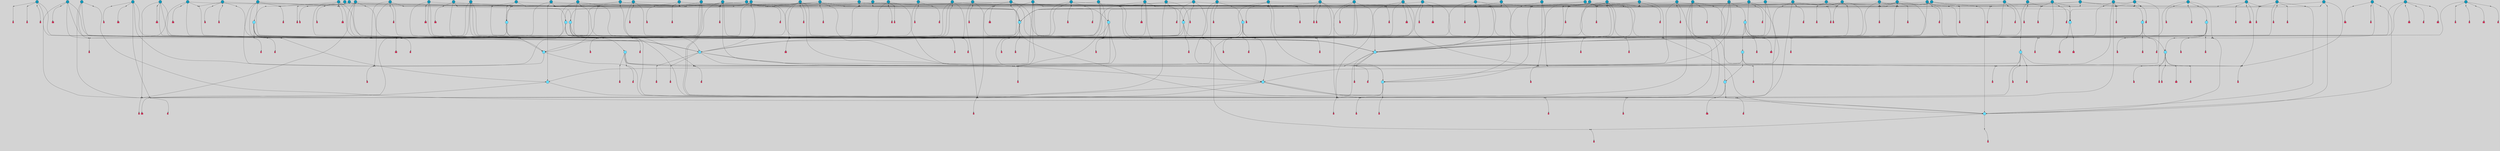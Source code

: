 // File exported with GEGELATI v1.3.1
// On the 2024-04-08 16:55:54
// With the File::TPGGraphDotExporter
digraph{
	graph[pad = "0.212, 0.055" bgcolor = lightgray]
	node[shape=circle style = filled label = ""]
		T3 [fillcolor="#66ddff"]
		T7 [fillcolor="#66ddff"]
		T9 [fillcolor="#66ddff"]
		T11 [fillcolor="#66ddff"]
		T24 [fillcolor="#66ddff"]
		T27 [fillcolor="#66ddff"]
		T82 [fillcolor="#66ddff"]
		T90 [fillcolor="#66ddff"]
		T111 [fillcolor="#66ddff"]
		T129 [fillcolor="#66ddff"]
		T131 [fillcolor="#66ddff"]
		T149 [fillcolor="#66ddff"]
		T188 [fillcolor="#1199bb"]
		T194 [fillcolor="#66ddff"]
		T273 [fillcolor="#1199bb"]
		T293 [fillcolor="#1199bb"]
		T319 [fillcolor="#66ddff"]
		T345 [fillcolor="#66ddff"]
		T350 [fillcolor="#66ddff"]
		T393 [fillcolor="#1199bb"]
		T371 [fillcolor="#66ddff"]
		T410 [fillcolor="#66ddff"]
		T413 [fillcolor="#1199bb"]
		T414 [fillcolor="#66ddff"]
		T417 [fillcolor="#1199bb"]
		T418 [fillcolor="#1199bb"]
		T419 [fillcolor="#1199bb"]
		T421 [fillcolor="#1199bb"]
		T422 [fillcolor="#1199bb"]
		T424 [fillcolor="#1199bb"]
		T425 [fillcolor="#1199bb"]
		T361 [fillcolor="#1199bb"]
		T431 [fillcolor="#1199bb"]
		T433 [fillcolor="#1199bb"]
		T434 [fillcolor="#1199bb"]
		T436 [fillcolor="#66ddff"]
		T440 [fillcolor="#1199bb"]
		T443 [fillcolor="#1199bb"]
		T446 [fillcolor="#1199bb"]
		T447 [fillcolor="#1199bb"]
		T451 [fillcolor="#1199bb"]
		T459 [fillcolor="#66ddff"]
		T469 [fillcolor="#1199bb"]
		T472 [fillcolor="#66ddff"]
		T473 [fillcolor="#1199bb"]
		T480 [fillcolor="#1199bb"]
		T483 [fillcolor="#1199bb"]
		T488 [fillcolor="#1199bb"]
		T490 [fillcolor="#66ddff"]
		T496 [fillcolor="#1199bb"]
		T321 [fillcolor="#1199bb"]
		T500 [fillcolor="#1199bb"]
		T501 [fillcolor="#1199bb"]
		T505 [fillcolor="#1199bb"]
		T509 [fillcolor="#1199bb"]
		T513 [fillcolor="#1199bb"]
		T518 [fillcolor="#1199bb"]
		T522 [fillcolor="#1199bb"]
		T523 [fillcolor="#66ddff"]
		T525 [fillcolor="#1199bb"]
		T526 [fillcolor="#1199bb"]
		T527 [fillcolor="#1199bb"]
		T534 [fillcolor="#1199bb"]
		T535 [fillcolor="#1199bb"]
		T537 [fillcolor="#1199bb"]
		T539 [fillcolor="#1199bb"]
		T541 [fillcolor="#1199bb"]
		T543 [fillcolor="#1199bb"]
		T545 [fillcolor="#1199bb"]
		T547 [fillcolor="#1199bb"]
		T550 [fillcolor="#1199bb"]
		T556 [fillcolor="#1199bb"]
		T557 [fillcolor="#1199bb"]
		T562 [fillcolor="#1199bb"]
		T563 [fillcolor="#1199bb"]
		T564 [fillcolor="#1199bb"]
		T565 [fillcolor="#1199bb"]
		T566 [fillcolor="#1199bb"]
		T567 [fillcolor="#1199bb"]
		T568 [fillcolor="#1199bb"]
		T569 [fillcolor="#1199bb"]
		T570 [fillcolor="#1199bb"]
		T571 [fillcolor="#1199bb"]
		T572 [fillcolor="#1199bb"]
		T573 [fillcolor="#1199bb"]
		T575 [fillcolor="#1199bb"]
		T576 [fillcolor="#1199bb"]
		T577 [fillcolor="#1199bb"]
		T578 [fillcolor="#1199bb"]
		T579 [fillcolor="#1199bb"]
		T580 [fillcolor="#1199bb"]
		T581 [fillcolor="#1199bb"]
		T582 [fillcolor="#1199bb"]
		T583 [fillcolor="#1199bb"]
		T584 [fillcolor="#1199bb"]
		T585 [fillcolor="#1199bb"]
		T586 [fillcolor="#1199bb"]
		T587 [fillcolor="#1199bb"]
		T588 [fillcolor="#1199bb"]
		T589 [fillcolor="#1199bb"]
		T590 [fillcolor="#1199bb"]
		T591 [fillcolor="#1199bb"]
		T592 [fillcolor="#1199bb"]
		P6192 [fillcolor="#cccccc" shape=point] //6|
		I6192 [shape=box style=invis label="6|1&2|6#1|7&#92;n10|7&2|0#1|5&#92;n9|4&0|1#2|2&#92;n8|6&0|0#1|0&#92;n"]
		P6192 -> I6192[style=invis]
		A4717 [fillcolor="#ff3366" shape=box margin=0.03 width=0 height=0 label="3"]
		T3 -> P6192 -> A4717
		P6193 [fillcolor="#cccccc" shape=point] //3|
		I6193 [shape=box style=invis label="7|6&2|4#0|2&#92;n10|3&2|7#1|4&#92;n11|6&0|4#0|1&#92;n7|1&0|0#2|6&#92;n7|6&0|3#2|6&#92;n4|0&2|6#0|1&#92;n4|4&2|5#0|2&#92;n4|6&0|4#2|7&#92;n10|0&2|3#1|5&#92;n2|6&0|5#0|2&#92;n1|0&2|3#0|7&#92;n1|6&2|0#0|5&#92;n6|2&0|1#0|7&#92;n9|2&0|3#2|7&#92;n5|3&0|6#0|6&#92;n1|7&2|5#2|3&#92;n8|1&2|7#0|6&#92;n1|0&2|5#2|1&#92;n7|1&2|2#2|5&#92;n7|4&2|6#0|3&#92;n"]
		P6193 -> I6193[style=invis]
		A4718 [fillcolor="#ff3366" shape=box margin=0.03 width=0 height=0 label="4"]
		T3 -> P6193 -> A4718
		P6194 [fillcolor="#cccccc" shape=point] //-3|
		I6194 [shape=box style=invis label="1|6&2|7#0|7&#92;n10|2&0|7#1|3&#92;n9|6&2|7#2|2&#92;n5|3&0|7#0|7&#92;n1|6&2|3#0|0&#92;n2|3&2|3#2|2&#92;n5|1&2|6#0|6&#92;n"]
		P6194 -> I6194[style=invis]
		A4719 [fillcolor="#ff3366" shape=box margin=0.03 width=0 height=0 label="7"]
		T7 -> P6194 -> A4719
		P6195 [fillcolor="#cccccc" shape=point] //5|
		I6195 [shape=box style=invis label="0|5&2|3#0|1&#92;n0|6&2|1#2|4&#92;n6|2&2|6#0|7&#92;n7|4&0|3#0|1&#92;n5|4&0|7#1|6&#92;n9|1&0|5#2|2&#92;n6|3&2|3#1|7&#92;n11|7&2|4#1|6&#92;n2|5&0|1#0|0&#92;n4|7&0|0#0|2&#92;n6|2&0|6#0|0&#92;n2|1&2|6#2|4&#92;n10|0&2|0#1|0&#92;n6|6&2|4#0|6&#92;n"]
		P6195 -> I6195[style=invis]
		A4720 [fillcolor="#ff3366" shape=box margin=0.03 width=0 height=0 label="8"]
		T7 -> P6195 -> A4720
		P6196 [fillcolor="#cccccc" shape=point] //-6|
		I6196 [shape=box style=invis label="11|1&0|7#2|0&#92;n10|4&0|1#1|0&#92;n4|3&2|4#2|1&#92;n0|5&2|0#0|0&#92;n6|1&0|0#0|3&#92;n8|2&2|0#0|4&#92;n11|4&2|0#1|6&#92;n7|0&2|6#2|3&#92;n5|3&2|6#2|0&#92;n2|0&2|0#0|4&#92;n"]
		P6196 -> I6196[style=invis]
		A4721 [fillcolor="#ff3366" shape=box margin=0.03 width=0 height=0 label="9"]
		T9 -> P6196 -> A4721
		P6197 [fillcolor="#cccccc" shape=point] //2|
		I6197 [shape=box style=invis label="6|3&2|7#1|4&#92;n8|6&0|0#2|5&#92;n2|1&0|2#0|3&#92;n8|7&0|6#0|4&#92;n2|1&2|0#0|1&#92;n0|0&2|2#2|3&#92;n6|6&0|7#2|1&#92;n6|1&0|7#2|6&#92;n5|4&2|7#0|4&#92;n0|3&0|4#2|0&#92;n11|0&2|0#2|5&#92;n4|5&2|5#2|4&#92;n5|7&0|6#0|4&#92;n9|7&2|5#0|3&#92;n5|4&2|1#0|3&#92;n5|3&0|1#1|7&#92;n0|4&0|3#2|5&#92;n"]
		P6197 -> I6197[style=invis]
		A4722 [fillcolor="#ff3366" shape=box margin=0.03 width=0 height=0 label="10"]
		T9 -> P6197 -> A4722
		P6198 [fillcolor="#cccccc" shape=point] //6|
		I6198 [shape=box style=invis label="3|0&2|7#2|2&#92;n3|2&0|4#2|5&#92;n5|1&0|2#1|0&#92;n8|7&0|1#2|0&#92;n8|5&0|3#0|6&#92;n0|2&0|2#2|3&#92;n1|5&2|5#0|5&#92;n5|6&0|6#0|7&#92;n6|7&0|0#2|6&#92;n1|2&2|3#0|0&#92;n7|7&2|3#0|4&#92;n0|7&2|7#0|6&#92;n1|0&2|2#2|7&#92;n4|4&0|1#0|0&#92;n"]
		P6198 -> I6198[style=invis]
		A4723 [fillcolor="#ff3366" shape=box margin=0.03 width=0 height=0 label="11"]
		T11 -> P6198 -> A4723
		P6199 [fillcolor="#cccccc" shape=point] //-4|
		I6199 [shape=box style=invis label="4|1&0|4#2|6&#92;n1|2&2|2#2|0&#92;n1|2&2|0#0|6&#92;n8|4&2|3#2|5&#92;n5|5&2|1#1|0&#92;n"]
		P6199 -> I6199[style=invis]
		A4724 [fillcolor="#ff3366" shape=box margin=0.03 width=0 height=0 label="12"]
		T11 -> P6199 -> A4724
		P6200 [fillcolor="#cccccc" shape=point] //1|
		I6200 [shape=box style=invis label="5|1&0|6#2|7&#92;n2|4&0|4#2|2&#92;n0|6&0|5#0|4&#92;n10|6&2|5#1|6&#92;n9|3&0|1#1|7&#92;n10|3&2|2#1|0&#92;n5|0&0|0#2|1&#92;n11|3&2|3#1|5&#92;n10|3&0|1#1|0&#92;n2|4&0|1#0|1&#92;n0|2&0|3#2|4&#92;n9|2&2|1#2|5&#92;n11|7&2|6#2|6&#92;n"]
		P6200 -> I6200[style=invis]
		T24 -> P6200 -> T7
		P6201 [fillcolor="#cccccc" shape=point] //5|
		I6201 [shape=box style=invis label="3|0&2|0#0|1&#92;n3|0&0|7#0|1&#92;n5|3&0|2#2|6&#92;n4|4&2|4#2|6&#92;n11|2&0|7#1|6&#92;n2|7&2|2#2|5&#92;n9|3&2|6#2|7&#92;n7|7&0|0#0|4&#92;n6|1&2|4#2|3&#92;n5|4&2|0#1|6&#92;n1|3&0|7#0|4&#92;n"]
		P6201 -> I6201[style=invis]
		A4725 [fillcolor="#ff3366" shape=box margin=0.03 width=0 height=0 label="7"]
		T24 -> P6201 -> A4725
		P6202 [fillcolor="#cccccc" shape=point] //-2|
		I6202 [shape=box style=invis label="4|1&0|4#0|3&#92;n4|2&0|5#2|0&#92;n5|5&2|6#0|5&#92;n1|4&0|1#0|2&#92;n6|3&2|7#1|5&#92;n0|4&2|0#0|3&#92;n8|5&2|5#1|2&#92;n10|7&2|7#1|1&#92;n3|4&0|0#2|1&#92;n3|6&2|5#2|5&#92;n8|3&0|1#0|7&#92;n10|0&2|7#1|3&#92;n4|1&2|4#0|1&#92;n9|3&2|0#0|4&#92;n3|6&2|0#0|4&#92;n1|2&0|6#2|1&#92;n4|0&2|1#2|2&#92;n"]
		P6202 -> I6202[style=invis]
		A4726 [fillcolor="#ff3366" shape=box margin=0.03 width=0 height=0 label="14"]
		T24 -> P6202 -> A4726
		P6203 [fillcolor="#cccccc" shape=point] //2|
		I6203 [shape=box style=invis label="9|1&2|3#0|1&#92;n5|2&2|0#2|4&#92;n3|6&2|5#2|7&#92;n7|0&2|5#0|4&#92;n1|2&0|3#0|5&#92;n7|3&2|7#0|0&#92;n"]
		P6203 -> I6203[style=invis]
		A4727 [fillcolor="#ff3366" shape=box margin=0.03 width=0 height=0 label="2"]
		T27 -> P6203 -> A4727
		P6204 [fillcolor="#cccccc" shape=point] //-6|
		I6204 [shape=box style=invis label="7|5&0|4#0|4&#92;n11|0&2|5#2|1&#92;n"]
		P6204 -> I6204[style=invis]
		A4728 [fillcolor="#ff3366" shape=box margin=0.03 width=0 height=0 label="3"]
		T27 -> P6204 -> A4728
		T27 -> P6193
		P6205 [fillcolor="#cccccc" shape=point] //0|
		I6205 [shape=box style=invis label="2|5&0|1#0|6&#92;n6|1&2|2#2|7&#92;n8|0&0|3#1|4&#92;n4|3&2|5#2|4&#92;n8|1&2|4#0|0&#92;n6|6&0|1#2|6&#92;n11|7&2|4#2|5&#92;n6|2&2|4#0|2&#92;n8|5&2|4#2|4&#92;n2|1&2|1#2|2&#92;n2|7&2|5#2|6&#92;n9|7&0|5#0|4&#92;n1|2&0|5#2|6&#92;n4|2&2|3#2|7&#92;n3|3&2|1#0|2&#92;n"]
		P6205 -> I6205[style=invis]
		A4729 [fillcolor="#ff3366" shape=box margin=0.03 width=0 height=0 label="5"]
		T27 -> P6205 -> A4729
		P6206 [fillcolor="#cccccc" shape=point] //0|
		I6206 [shape=box style=invis label="4|0&0|3#2|7&#92;n10|2&0|3#1|7&#92;n3|5&0|2#0|3&#92;n4|5&0|0#2|1&#92;n10|7&2|0#1|2&#92;n5|3&2|3#1|6&#92;n9|5&2|0#0|4&#92;n5|4&2|7#0|2&#92;n10|3&2|7#1|4&#92;n7|2&0|1#2|6&#92;n8|6&0|5#0|5&#92;n8|7&2|3#0|5&#92;n2|6&2|4#0|0&#92;n"]
		P6206 -> I6206[style=invis]
		A4730 [fillcolor="#ff3366" shape=box margin=0.03 width=0 height=0 label="5"]
		T27 -> P6206 -> A4730
		P6207 [fillcolor="#cccccc" shape=point] //6|
		I6207 [shape=box style=invis label="7|0&2|5#1|2&#92;n10|6&2|1#1|3&#92;n7|5&0|2#0|7&#92;n10|7&0|1#1|5&#92;n4|6&2|5#0|5&#92;n4|4&0|7#2|7&#92;n"]
		P6207 -> I6207[style=invis]
		A4731 [fillcolor="#ff3366" shape=box margin=0.03 width=0 height=0 label="7"]
		T82 -> P6207 -> A4731
		P6208 [fillcolor="#cccccc" shape=point] //6|
		I6208 [shape=box style=invis label="0|5&2|3#0|1&#92;n0|6&2|1#2|4&#92;n9|1&0|5#2|2&#92;n7|4&0|3#0|1&#92;n5|4&0|7#1|6&#92;n2|5&0|1#0|0&#92;n6|3&2|3#1|7&#92;n11|7&2|4#1|6&#92;n6|2&2|6#0|1&#92;n4|7&0|0#0|2&#92;n6|2&0|6#0|0&#92;n9|1&2|6#2|4&#92;n10|0&2|0#1|0&#92;n6|6&2|4#0|6&#92;n"]
		P6208 -> I6208[style=invis]
		A4732 [fillcolor="#ff3366" shape=box margin=0.03 width=0 height=0 label="8"]
		T82 -> P6208 -> A4732
		T82 -> P6196
		P6209 [fillcolor="#cccccc" shape=point] //-2|
		I6209 [shape=box style=invis label="8|4&2|1#2|5&#92;n4|1&0|7#2|1&#92;n5|7&2|3#2|2&#92;n10|4&2|5#1|7&#92;n10|0&2|6#1|3&#92;n4|5&2|7#0|6&#92;n9|5&2|4#0|4&#92;n2|4&0|5#0|7&#92;n11|1&2|4#2|6&#92;n5|6&0|7#1|2&#92;n2|7&2|7#2|6&#92;n5|2&0|5#1|5&#92;n3|0&0|6#0|2&#92;n4|0&0|4#2|4&#92;n4|4&2|6#0|7&#92;n10|6&2|0#1|4&#92;n9|7&0|3#1|4&#92;n1|4&2|6#0|3&#92;n11|5&2|6#0|3&#92;n0|3&0|5#0|1&#92;n"]
		P6209 -> I6209[style=invis]
		A4733 [fillcolor="#ff3366" shape=box margin=0.03 width=0 height=0 label="13"]
		T90 -> P6209 -> A4733
		P6210 [fillcolor="#cccccc" shape=point] //4|
		I6210 [shape=box style=invis label="7|1&2|6#1|3&#92;n10|1&0|3#1|6&#92;n8|5&2|3#2|1&#92;n11|5&0|0#2|6&#92;n4|1&0|6#0|0&#92;n11|1&0|2#0|3&#92;n2|0&2|1#0|7&#92;n"]
		P6210 -> I6210[style=invis]
		A4734 [fillcolor="#ff3366" shape=box margin=0.03 width=0 height=0 label="2"]
		T90 -> P6210 -> A4734
		P6211 [fillcolor="#cccccc" shape=point] //7|
		I6211 [shape=box style=invis label="10|3&0|1#1|4&#92;n4|6&0|0#0|2&#92;n4|5&0|6#0|0&#92;n4|3&0|6#2|1&#92;n7|0&0|3#1|2&#92;n4|7&0|6#0|5&#92;n7|6&0|7#0|6&#92;n6|6&0|0#0|3&#92;n11|1&0|4#2|5&#92;n10|2&0|3#1|2&#92;n"]
		P6211 -> I6211[style=invis]
		A4735 [fillcolor="#ff3366" shape=box margin=0.03 width=0 height=0 label="4"]
		T90 -> P6211 -> A4735
		P6212 [fillcolor="#cccccc" shape=point] //-3|
		I6212 [shape=box style=invis label="8|1&2|3#0|5&#92;n0|6&0|5#0|5&#92;n3|7&2|1#0|6&#92;n3|5&0|1#0|0&#92;n9|5&2|0#0|4&#92;n3|5&0|2#0|3&#92;n10|6&2|4#1|0&#92;n9|4&2|7#2|6&#92;n1|7&2|5#2|2&#92;n"]
		P6212 -> I6212[style=invis]
		A4736 [fillcolor="#ff3366" shape=box margin=0.03 width=0 height=0 label="5"]
		T90 -> P6212 -> A4736
		P6213 [fillcolor="#cccccc" shape=point] //-7|
		I6213 [shape=box style=invis label="3|0&2|0#0|1&#92;n1|1&0|2#0|4&#92;n11|2&0|7#1|6&#92;n9|7&0|0#0|4&#92;n3|0&0|7#0|1&#92;n9|3&2|6#2|7&#92;n5|3&0|2#2|6&#92;n6|1&2|4#2|3&#92;n5|4&2|0#1|6&#92;n1|3&0|7#0|7&#92;n"]
		P6213 -> I6213[style=invis]
		A4737 [fillcolor="#ff3366" shape=box margin=0.03 width=0 height=0 label="7"]
		T90 -> P6213 -> A4737
		P6214 [fillcolor="#cccccc" shape=point] //-5|
		I6214 [shape=box style=invis label="0|0&2|3#0|2&#92;n10|5&0|6#1|3&#92;n7|3&0|6#2|3&#92;n3|4&0|6#0|6&#92;n10|5&0|2#1|1&#92;n5|0&0|1#0|3&#92;n6|6&2|5#1|5&#92;n7|4&0|2#1|7&#92;n5|7&0|1#2|5&#92;n1|5&0|0#0|3&#92;n7|5&2|1#2|6&#92;n9|0&0|2#0|0&#92;n4|0&2|4#0|0&#92;n4|6&0|0#2|3&#92;n3|1&0|6#2|5&#92;n7|7&2|1#2|3&#92;n9|4&2|2#0|6&#92;n"]
		P6214 -> I6214[style=invis]
		T111 -> P6214 -> T9
		P6215 [fillcolor="#cccccc" shape=point] //7|
		I6215 [shape=box style=invis label="7|4&2|1#2|0&#92;n4|1&2|4#2|3&#92;n5|0&2|0#2|2&#92;n6|1&2|4#2|6&#92;n"]
		P6215 -> I6215[style=invis]
		A4738 [fillcolor="#ff3366" shape=box margin=0.03 width=0 height=0 label="9"]
		T111 -> P6215 -> A4738
		P6216 [fillcolor="#cccccc" shape=point] //2|
		I6216 [shape=box style=invis label="3|0&2|0#0|1&#92;n11|2&0|7#1|6&#92;n8|7&2|4#0|5&#92;n5|3&0|2#2|6&#92;n4|4&2|4#2|6&#92;n3|0&0|7#0|1&#92;n2|7&2|2#2|5&#92;n9|3&2|6#2|7&#92;n7|7&0|0#0|4&#92;n6|1&2|4#1|3&#92;n5|4&2|0#1|6&#92;n1|3&0|7#0|4&#92;n"]
		P6216 -> I6216[style=invis]
		A4739 [fillcolor="#ff3366" shape=box margin=0.03 width=0 height=0 label="7"]
		T111 -> P6216 -> A4739
		T111 -> P6196
		P6217 [fillcolor="#cccccc" shape=point] //8|
		I6217 [shape=box style=invis label="9|0&0|1#2|0&#92;n10|1&2|5#1|4&#92;n8|2&2|6#0|4&#92;n2|4&2|5#2|3&#92;n4|2&2|2#0|2&#92;n7|5&0|2#0|0&#92;n8|2&2|1#1|3&#92;n8|7&0|7#2|1&#92;n1|1&0|0#0|7&#92;n5|6&2|5#1|0&#92;n6|6&2|5#0|0&#92;n11|4&0|3#2|6&#92;n4|2&2|4#0|7&#92;n5|6&0|1#2|0&#92;n11|3&0|2#0|7&#92;n"]
		P6217 -> I6217[style=invis]
		A4740 [fillcolor="#ff3366" shape=box margin=0.03 width=0 height=0 label="6"]
		T129 -> P6217 -> A4740
		T129 -> P6201
		P6218 [fillcolor="#cccccc" shape=point] //10|
		I6218 [shape=box style=invis label="4|5&2|7#2|1&#92;n1|7&2|3#0|6&#92;n3|5&2|2#0|3&#92;n10|3&0|7#1|4&#92;n7|1&0|4#2|6&#92;n10|2&0|3#1|7&#92;n9|5&2|0#0|4&#92;n4|0&0|3#2|7&#92;n11|4&2|6#1|2&#92;n5|4&2|7#0|2&#92;n2|6&2|4#0|0&#92;n6|5&0|7#2|1&#92;n5|3&2|3#1|6&#92;n10|7&2|0#1|2&#92;n"]
		P6218 -> I6218[style=invis]
		A4741 [fillcolor="#ff3366" shape=box margin=0.03 width=0 height=0 label="5"]
		T129 -> P6218 -> A4741
		P6219 [fillcolor="#cccccc" shape=point] //5|
		I6219 [shape=box style=invis label="9|4&2|3#1|3&#92;n0|4&2|4#0|5&#92;n6|1&2|6#2|5&#92;n4|0&0|5#2|0&#92;n"]
		P6219 -> I6219[style=invis]
		A4742 [fillcolor="#ff3366" shape=box margin=0.03 width=0 height=0 label="7"]
		T129 -> P6219 -> A4742
		P6220 [fillcolor="#cccccc" shape=point] //6|
		I6220 [shape=box style=invis label="9|4&2|7#0|6&#92;n8|4&0|1#1|0&#92;n1|3&0|0#2|1&#92;n2|4&0|6#2|2&#92;n5|1&2|5#0|7&#92;n3|0&0|3#2|6&#92;n2|2&2|6#0|2&#92;n8|4&0|4#2|2&#92;n5|1&2|4#0|3&#92;n9|4&0|6#0|6&#92;n5|0&2|2#1|5&#92;n11|7&0|0#1|1&#92;n0|4&0|3#0|3&#92;n7|7&2|4#2|5&#92;n1|5&0|1#2|1&#92;n"]
		P6220 -> I6220[style=invis]
		A4743 [fillcolor="#ff3366" shape=box margin=0.03 width=0 height=0 label="1"]
		T129 -> P6220 -> A4743
		P6221 [fillcolor="#cccccc" shape=point] //6|
		I6221 [shape=box style=invis label="10|4&2|6#1|2&#92;n8|4&0|1#1|0&#92;n0|4&2|6#0|0&#92;n8|4&2|5#2|1&#92;n7|5&2|5#1|0&#92;n3|6&0|6#2|2&#92;n1|7&0|7#0|5&#92;n2|0&0|7#2|4&#92;n2|6&2|2#0|0&#92;n0|7&2|7#0|7&#92;n11|6&0|4#2|2&#92;n5|5&0|0#0|1&#92;n10|1&0|0#1|0&#92;n7|3&0|1#2|5&#92;n9|2&2|7#1|5&#92;n9|4&2|6#2|7&#92;n1|6&2|4#2|2&#92;n3|3&2|2#0|7&#92;n1|6&2|0#0|0&#92;n6|4&2|6#1|0&#92;n"]
		P6221 -> I6221[style=invis]
		A4744 [fillcolor="#ff3366" shape=box margin=0.03 width=0 height=0 label="1"]
		T131 -> P6221 -> A4744
		P6222 [fillcolor="#cccccc" shape=point] //9|
		I6222 [shape=box style=invis label="11|0&2|0#1|1&#92;n3|6&0|6#0|0&#92;n1|4&0|0#2|4&#92;n7|5&2|2#1|3&#92;n11|7&2|6#1|7&#92;n5|2&0|6#1|5&#92;n9|5&0|6#0|3&#92;n2|2&2|7#0|5&#92;n9|3&2|2#2|0&#92;n11|0&2|7#0|1&#92;n1|1&2|0#0|1&#92;n6|6&0|6#1|2&#92;n9|7&0|1#0|3&#92;n2|0&2|4#2|5&#92;n2|4&2|2#0|0&#92;n6|1&2|1#1|7&#92;n10|7&2|5#1|6&#92;n11|5&2|7#2|4&#92;n"]
		P6222 -> I6222[style=invis]
		A4745 [fillcolor="#ff3366" shape=box margin=0.03 width=0 height=0 label="1"]
		T131 -> P6222 -> A4745
		T131 -> P6204
		P6223 [fillcolor="#cccccc" shape=point] //5|
		I6223 [shape=box style=invis label="3|0&0|0#0|1&#92;n5|6&0|4#0|3&#92;n4|4&2|4#2|6&#92;n11|2&0|7#1|6&#92;n2|7&2|2#2|5&#92;n9|3&2|6#2|7&#92;n7|7&0|0#0|4&#92;n6|1&2|4#2|3&#92;n5|4&2|0#1|6&#92;n5|3&0|2#2|6&#92;n1|3&0|7#0|4&#92;n"]
		P6223 -> I6223[style=invis]
		A4746 [fillcolor="#ff3366" shape=box margin=0.03 width=0 height=0 label="7"]
		T131 -> P6223 -> A4746
		T131 -> P6219
		P6224 [fillcolor="#cccccc" shape=point] //-3|
		I6224 [shape=box style=invis label="2|6&0|0#0|7&#92;n9|6&2|0#0|6&#92;n3|0&0|5#0|1&#92;n5|5&0|4#0|3&#92;n6|1&2|4#2|3&#92;n2|7&2|2#2|5&#92;n5|3&0|2#2|6&#92;n7|7&0|0#0|4&#92;n5|4&2|0#1|6&#92;n9|3&2|6#2|7&#92;n1|3&0|7#0|4&#92;n"]
		P6224 -> I6224[style=invis]
		A4747 [fillcolor="#ff3366" shape=box margin=0.03 width=0 height=0 label="7"]
		T149 -> P6224 -> A4747
		P6225 [fillcolor="#cccccc" shape=point] //4|
		I6225 [shape=box style=invis label="6|0&0|7#1|0&#92;n8|6&2|6#2|7&#92;n"]
		P6225 -> I6225[style=invis]
		A4748 [fillcolor="#ff3366" shape=box margin=0.03 width=0 height=0 label="3"]
		T149 -> P6225 -> A4748
		P6226 [fillcolor="#cccccc" shape=point] //0|
		I6226 [shape=box style=invis label="2|5&0|1#0|6&#92;n6|1&2|2#2|7&#92;n8|0&0|3#1|4&#92;n11|7&2|4#2|5&#92;n8|1&2|4#0|0&#92;n6|6&0|1#2|6&#92;n7|0&2|4#1|0&#92;n4|1&2|5#2|4&#92;n6|2&2|4#0|2&#92;n8|5&2|4#2|4&#92;n2|1&2|1#2|2&#92;n2|7&2|5#2|6&#92;n9|7&0|5#0|4&#92;n1|2&0|5#2|6&#92;n4|2&2|3#2|7&#92;n3|3&2|1#0|2&#92;n"]
		P6226 -> I6226[style=invis]
		A4749 [fillcolor="#ff3366" shape=box margin=0.03 width=0 height=0 label="5"]
		T149 -> P6226 -> A4749
		P6227 [fillcolor="#cccccc" shape=point] //-8|
		I6227 [shape=box style=invis label="7|5&0|4#2|4&#92;n"]
		P6227 -> I6227[style=invis]
		A4750 [fillcolor="#ff3366" shape=box margin=0.03 width=0 height=0 label="3"]
		T149 -> P6227 -> A4750
		P6228 [fillcolor="#cccccc" shape=point] //7|
		I6228 [shape=box style=invis label="1|6&2|7#0|7&#92;n9|6&2|7#2|2&#92;n10|2&0|7#1|0&#92;n1|6&2|3#0|0&#92;n5|0&2|2#1|1&#92;n2|3&2|3#2|2&#92;n5|1&2|6#0|6&#92;n"]
		P6228 -> I6228[style=invis]
		T149 -> P6228 -> T90
		P6229 [fillcolor="#cccccc" shape=point] //-9|
		I6229 [shape=box style=invis label="10|7&2|3#1|3&#92;n6|1&2|4#2|3&#92;n2|0&2|0#2|7&#92;n5|4&2|5#1|3&#92;n2|2&2|1#0|3&#92;n9|0&2|0#0|3&#92;n"]
		P6229 -> I6229[style=invis]
		A4751 [fillcolor="#ff3366" shape=box margin=0.03 width=0 height=0 label="2"]
		T188 -> P6229 -> A4751
		P6230 [fillcolor="#cccccc" shape=point] //-3|
		I6230 [shape=box style=invis label="6|3&2|4#1|4&#92;n5|3&0|1#1|7&#92;n2|1&0|2#2|3&#92;n8|7&0|6#0|4&#92;n2|1&2|0#0|1&#92;n0|0&2|2#2|3&#92;n6|1&0|7#2|6&#92;n5|7&0|2#0|4&#92;n0|3&0|4#2|0&#92;n11|0&2|0#2|5&#92;n6|0&2|0#1|4&#92;n8|6&0|2#2|5&#92;n5|4&2|1#0|3&#92;n9|7&2|5#0|3&#92;n5|4&2|7#0|4&#92;n"]
		P6230 -> I6230[style=invis]
		A4752 [fillcolor="#ff3366" shape=box margin=0.03 width=0 height=0 label="10"]
		T188 -> P6230 -> A4752
		P6231 [fillcolor="#cccccc" shape=point] //0|
		I6231 [shape=box style=invis label="2|6&2|4#2|0&#92;n3|7&0|2#0|3&#92;n10|3&0|3#1|7&#92;n4|5&0|0#2|1&#92;n10|7&2|0#1|2&#92;n5|3&2|3#1|6&#92;n8|6&0|5#0|5&#92;n4|5&0|5#2|6&#92;n5|4&2|7#0|2&#92;n10|3&2|7#1|4&#92;n9|5&2|0#0|4&#92;n8|7&2|3#0|5&#92;n4|0&0|3#2|7&#92;n"]
		P6231 -> I6231[style=invis]
		A4753 [fillcolor="#ff3366" shape=box margin=0.03 width=0 height=0 label="5"]
		T188 -> P6231 -> A4753
		P6232 [fillcolor="#cccccc" shape=point] //6|
		I6232 [shape=box style=invis label="9|0&2|1#2|0&#92;n5|6&0|1#2|0&#92;n3|2&0|0#0|3&#92;n8|2&2|6#0|1&#92;n2|4&2|5#2|3&#92;n10|1&2|5#1|4&#92;n7|5&0|2#0|0&#92;n8|2&2|1#1|3&#92;n8|7&0|7#2|1&#92;n1|1&0|0#0|7&#92;n6|3&2|5#0|5&#92;n11|3&0|2#0|7&#92;n11|4&0|3#2|6&#92;n4|2&2|4#0|7&#92;n4|2&2|2#0|2&#92;n5|6&2|5#1|0&#92;n"]
		P6232 -> I6232[style=invis]
		T188 -> P6232 -> T131
		P6233 [fillcolor="#cccccc" shape=point] //5|
		I6233 [shape=box style=invis label="3|0&2|0#2|1&#92;n3|0&0|7#0|1&#92;n5|3&0|2#2|6&#92;n4|4&2|4#2|6&#92;n5|4&2|0#1|6&#92;n2|7&2|2#2|5&#92;n1|3&0|7#0|4&#92;n11|6&2|2#0|7&#92;n7|7&0|0#0|4&#92;n6|1&2|4#2|3&#92;n11|0&0|7#1|6&#92;n9|3&2|6#2|7&#92;n"]
		P6233 -> I6233[style=invis]
		A4754 [fillcolor="#ff3366" shape=box margin=0.03 width=0 height=0 label="7"]
		T194 -> P6233 -> A4754
		P6234 [fillcolor="#cccccc" shape=point] //4|
		I6234 [shape=box style=invis label="7|1&0|6#0|1&#92;n6|7&2|7#1|7&#92;n10|1&2|1#1|1&#92;n9|6&2|2#1|4&#92;n4|7&0|4#2|2&#92;n9|6&0|5#1|1&#92;n10|0&2|6#1|6&#92;n5|1&0|1#2|3&#92;n10|1&0|5#1|0&#92;n3|4&2|3#0|0&#92;n8|2&0|5#2|4&#92;n1|6&2|0#0|0&#92;n2|3&0|1#2|6&#92;n5|2&2|2#1|6&#92;n2|2&0|1#2|1&#92;n3|1&2|7#0|3&#92;n6|7&2|3#0|4&#92;n"]
		P6234 -> I6234[style=invis]
		A4755 [fillcolor="#ff3366" shape=box margin=0.03 width=0 height=0 label="10"]
		T194 -> P6234 -> A4755
		P6235 [fillcolor="#cccccc" shape=point] //-4|
		I6235 [shape=box style=invis label="0|4&0|0#2|7&#92;n8|5&2|4#2|4&#92;n4|3&2|5#2|4&#92;n11|7&2|2#2|5&#92;n6|5&2|2#2|7&#92;n3|2&0|7#0|7&#92;n3|3&2|1#0|3&#92;n2|6&0|3#2|5&#92;n0|1&2|6#2|2&#92;n8|2&0|0#1|6&#92;n0|7&0|5#0|4&#92;n9|5&0|3#2|7&#92;n2|7&2|5#2|6&#92;n9|0&2|0#0|1&#92;n1|2&2|4#0|2&#92;n"]
		P6235 -> I6235[style=invis]
		T194 -> P6235 -> T27
		P6236 [fillcolor="#cccccc" shape=point] //7|
		I6236 [shape=box style=invis label="7|4&2|7#0|4&#92;n4|6&0|1#2|5&#92;n2|1&2|3#0|0&#92;n4|3&2|0#0|1&#92;n0|0&2|7#2|7&#92;n7|7&0|5#2|3&#92;n5|0&2|1#2|2&#92;n10|0&0|4#1|2&#92;n4|4&0|7#0|0&#92;n6|7&0|2#0|1&#92;n1|4&2|5#0|4&#92;n"]
		P6236 -> I6236[style=invis]
		A4756 [fillcolor="#ff3366" shape=box margin=0.03 width=0 height=0 label="0"]
		T194 -> P6236 -> A4756
		P6237 [fillcolor="#cccccc" shape=point] //-2|
		I6237 [shape=box style=invis label="11|7&2|0#1|7&#92;n4|3&0|1#2|5&#92;n0|4&2|4#2|7&#92;n1|6&0|0#0|4&#92;n4|0&0|0#0|5&#92;n0|6&2|3#2|0&#92;n9|6&2|5#1|3&#92;n0|7&2|1#2|5&#92;n4|4&0|5#0|1&#92;n10|4&0|0#1|0&#92;n"]
		P6237 -> I6237[style=invis]
		A4757 [fillcolor="#ff3366" shape=box margin=0.03 width=0 height=0 label="12"]
		T273 -> P6237 -> A4757
		P6238 [fillcolor="#cccccc" shape=point] //-1|
		I6238 [shape=box style=invis label="1|7&2|1#0|6&#92;n8|1&2|3#0|5&#92;n10|6&2|7#1|0&#92;n1|7&2|5#0|2&#92;n0|3&0|3#2|2&#92;n3|5&0|1#0|0&#92;n3|5&0|2#0|3&#92;n1|5&2|0#0|4&#92;n5|7&2|2#2|5&#92;n4|0&2|3#0|3&#92;n"]
		P6238 -> I6238[style=invis]
		T273 -> P6238 -> T3
		T273 -> P6230
		P6239 [fillcolor="#cccccc" shape=point] //-1|
		I6239 [shape=box style=invis label="11|7&0|1#0|6&#92;n11|0&0|1#2|5&#92;n0|4&0|2#2|2&#92;n0|6&2|5#0|5&#92;n3|4&0|1#0|3&#92;n1|5&0|5#0|6&#92;n4|4&0|1#0|5&#92;n1|0&0|0#2|6&#92;n6|4&2|2#0|2&#92;n0|3&2|2#2|6&#92;n"]
		P6239 -> I6239[style=invis]
		A4758 [fillcolor="#ff3366" shape=box margin=0.03 width=0 height=0 label="5"]
		T273 -> P6239 -> A4758
		P6240 [fillcolor="#cccccc" shape=point] //-8|
		I6240 [shape=box style=invis label="0|4&0|3#2|5&#92;n2|1&0|2#2|3&#92;n8|7&0|6#0|4&#92;n0|4&2|4#0|1&#92;n9|4&2|5#0|3&#92;n0|0&2|7#2|3&#92;n4|5&2|5#2|4&#92;n5|7&0|6#0|4&#92;n5|4&2|7#0|4&#92;n0|3&0|4#2|0&#92;n6|3&2|2#1|4&#92;n11|7&2|0#2|5&#92;n6|1&0|7#2|5&#92;n5|3&0|1#1|7&#92;n2|0&2|0#0|1&#92;n6|6&0|7#2|1&#92;n"]
		P6240 -> I6240[style=invis]
		A4759 [fillcolor="#ff3366" shape=box margin=0.03 width=0 height=0 label="10"]
		T273 -> P6240 -> A4759
		P6241 [fillcolor="#cccccc" shape=point] //6|
		I6241 [shape=box style=invis label="7|0&2|1#2|0&#92;n9|7&2|1#1|2&#92;n6|6&0|2#1|1&#92;n1|3&2|2#2|0&#92;n8|2&0|1#1|0&#92;n4|2&0|5#0|0&#92;n5|7&0|0#2|1&#92;n5|1&2|5#1|5&#92;n2|6&2|1#2|1&#92;n10|5&2|2#1|5&#92;n4|7&2|4#2|3&#92;n10|2&2|6#1|5&#92;n3|0&0|1#0|0&#92;n"]
		P6241 -> I6241[style=invis]
		A4760 [fillcolor="#ff3366" shape=box margin=0.03 width=0 height=0 label="1"]
		T293 -> P6241 -> A4760
		P6242 [fillcolor="#cccccc" shape=point] //-3|
		I6242 [shape=box style=invis label="3|7&0|0#0|2&#92;n11|5&0|1#1|1&#92;n4|1&0|6#2|6&#92;n4|0&0|1#0|5&#92;n"]
		P6242 -> I6242[style=invis]
		T293 -> P6242 -> T24
		T293 -> P6201
		T293 -> P6205
		T293 -> P6196
		T319 -> P6222
		T319 -> P6219
		P6243 [fillcolor="#cccccc" shape=point] //9|
		I6243 [shape=box style=invis label="9|6&2|0#1|3&#92;n7|1&0|3#0|4&#92;n9|6&2|0#0|1&#92;n1|5&0|0#0|5&#92;n8|6&2|4#0|0&#92;n7|4&2|4#0|7&#92;n6|0&2|4#2|0&#92;n7|7&2|4#2|2&#92;n"]
		P6243 -> I6243[style=invis]
		A4761 [fillcolor="#ff3366" shape=box margin=0.03 width=0 height=0 label="5"]
		T319 -> P6243 -> A4761
		T319 -> P6235
		P6244 [fillcolor="#cccccc" shape=point] //-4|
		I6244 [shape=box style=invis label="11|3&0|7#1|7&#92;n11|7&0|7#2|7&#92;n5|3&0|3#2|0&#92;n0|1&2|2#0|4&#92;n0|0&0|4#2|5&#92;n6|3&2|1#2|3&#92;n11|7&0|0#0|4&#92;n0|0&0|0#0|2&#92;n1|1&0|4#0|3&#92;n6|5&2|7#1|2&#92;n6|6&0|3#2|7&#92;n6|2&0|4#0|0&#92;n5|5&2|6#0|5&#92;n"]
		P6244 -> I6244[style=invis]
		A4762 [fillcolor="#ff3366" shape=box margin=0.03 width=0 height=0 label="8"]
		T319 -> P6244 -> A4762
		T345 -> P6195
		P6245 [fillcolor="#cccccc" shape=point] //10|
		I6245 [shape=box style=invis label="8|6&0|0#1|2&#92;n4|3&0|3#0|3&#92;n10|7&2|0#1|5&#92;n7|0&2|6#2|2&#92;n9|2&0|4#0|7&#92;n2|7&2|1#0|4&#92;n"]
		P6245 -> I6245[style=invis]
		A4763 [fillcolor="#ff3366" shape=box margin=0.03 width=0 height=0 label="3"]
		T345 -> P6245 -> A4763
		P6246 [fillcolor="#cccccc" shape=point] //4|
		I6246 [shape=box style=invis label="11|1&0|7#2|0&#92;n0|7&2|2#2|0&#92;n4|3&2|4#2|1&#92;n0|5&2|0#0|6&#92;n6|1&0|0#0|3&#92;n8|2&2|0#0|4&#92;n7|0&2|6#2|3&#92;n10|4&0|1#1|0&#92;n5|3&2|6#2|0&#92;n2|0&2|0#0|4&#92;n"]
		P6246 -> I6246[style=invis]
		T345 -> P6246 -> T27
		P6247 [fillcolor="#cccccc" shape=point] //-9|
		I6247 [shape=box style=invis label="2|0&2|0#2|1&#92;n4|4&2|4#2|6&#92;n9|1&0|3#1|7&#92;n5|3&0|2#2|6&#92;n2|7&2|2#2|5&#92;n5|4&2|0#1|6&#92;n3|0&0|7#0|1&#92;n1|3&0|7#0|4&#92;n11|6&2|2#0|7&#92;n7|7&0|0#0|4&#92;n11|0&0|7#1|6&#92;n9|3&2|6#2|7&#92;n"]
		P6247 -> I6247[style=invis]
		A4764 [fillcolor="#ff3366" shape=box margin=0.03 width=0 height=0 label="7"]
		T345 -> P6247 -> A4764
		P6248 [fillcolor="#cccccc" shape=point] //-8|
		I6248 [shape=box style=invis label="0|5&2|3#0|1&#92;n0|6&2|1#2|4&#92;n4|7&0|0#0|2&#92;n7|4&0|3#2|1&#92;n10|2&0|7#1|4&#92;n5|4&0|7#1|6&#92;n6|3&2|3#1|7&#92;n11|7&2|4#1|6&#92;n2|5&0|1#0|0&#92;n6|2&2|6#0|7&#92;n6|2&0|6#0|0&#92;n2|1&2|6#2|4&#92;n10|0&2|0#1|0&#92;n6|6&2|4#0|6&#92;n"]
		P6248 -> I6248[style=invis]
		A4765 [fillcolor="#ff3366" shape=box margin=0.03 width=0 height=0 label="8"]
		T345 -> P6248 -> A4765
		T350 -> P6235
		T350 -> P6236
		P6249 [fillcolor="#cccccc" shape=point] //3|
		I6249 [shape=box style=invis label="5|4&2|7#0|1&#92;n0|6&0|6#2|2&#92;n9|5&2|2#2|0&#92;n3|6&2|7#0|2&#92;n3|5&0|0#0|6&#92;n2|6&0|6#2|2&#92;n2|6&2|2#0|0&#92;n5|1&0|4#0|5&#92;n2|6&0|5#2|5&#92;n1|0&0|7#2|2&#92;n4|7&0|6#2|4&#92;n7|3&0|6#2|5&#92;n1|1&0|1#0|3&#92;n"]
		P6249 -> I6249[style=invis]
		A4766 [fillcolor="#ff3366" shape=box margin=0.03 width=0 height=0 label="1"]
		T350 -> P6249 -> A4766
		P6250 [fillcolor="#cccccc" shape=point] //-2|
		I6250 [shape=box style=invis label="2|0&2|3#2|5&#92;n10|3&2|7#1|4&#92;n8|1&2|7#0|6&#92;n7|6&0|3#2|6&#92;n4|0&2|6#0|1&#92;n4|4&2|5#0|2&#92;n4|6&0|2#2|7&#92;n7|6&2|4#0|2&#92;n11|7&2|7#0|3&#92;n6|6&0|3#0|6&#92;n1|6&2|0#0|5&#92;n11|6&0|4#0|1&#92;n2|6&0|5#0|2&#92;n6|2&0|1#0|7&#92;n9|2&0|3#2|7&#92;n5|3&0|6#0|6&#92;n7|1&2|2#2|5&#92;n1|0&2|3#0|7&#92;n1|0&2|5#0|1&#92;n3|4&2|6#0|3&#92;n"]
		P6250 -> I6250[style=invis]
		A4767 [fillcolor="#ff3366" shape=box margin=0.03 width=0 height=0 label="4"]
		T350 -> P6250 -> A4767
		T350 -> P6236
		T393 -> P6233
		T393 -> P6234
		T393 -> P6235
		P6251 [fillcolor="#cccccc" shape=point] //6|
		I6251 [shape=box style=invis label="0|3&2|6#2|1&#92;n11|5&0|6#0|0&#92;n10|3&0|0#1|2&#92;n1|7&2|5#2|5&#92;n2|1&0|0#2|7&#92;n8|3&0|2#0|5&#92;n4|7&0|1#2|1&#92;n0|5&0|4#0|3&#92;n6|5&0|2#1|6&#92;n3|0&0|1#0|3&#92;n0|4&0|5#2|4&#92;n0|1&2|4#2|3&#92;n3|3&2|7#0|7&#92;n"]
		P6251 -> I6251[style=invis]
		T393 -> P6251 -> T3
		P6252 [fillcolor="#cccccc" shape=point] //7|
		I6252 [shape=box style=invis label="7|2&0|4#1|3&#92;n7|7&0|0#0|4&#92;n4|4&2|4#2|6&#92;n2|3&2|2#2|5&#92;n8|0&0|2#2|1&#92;n9|3&2|6#2|7&#92;n6|4&2|4#2|3&#92;n3|3&2|0#0|1&#92;n6|4&2|0#1|6&#92;n5|3&0|7#0|4&#92;n"]
		P6252 -> I6252[style=invis]
		A4768 [fillcolor="#ff3366" shape=box margin=0.03 width=0 height=0 label="7"]
		T371 -> P6252 -> A4768
		P6253 [fillcolor="#cccccc" shape=point] //7|
		I6253 [shape=box style=invis label="3|3&2|7#0|4&#92;n4|3&2|6#0|3&#92;n8|4&0|6#1|2&#92;n5|6&2|3#0|4&#92;n0|7&2|1#0|5&#92;n8|7&2|2#2|5&#92;n9|1&0|0#1|0&#92;n10|1&2|1#1|4&#92;n10|5&0|6#1|7&#92;n5|2&2|3#0|4&#92;n2|0&2|6#2|7&#92;n1|7&0|1#0|7&#92;n"]
		P6253 -> I6253[style=invis]
		A4769 [fillcolor="#ff3366" shape=box margin=0.03 width=0 height=0 label="2"]
		T371 -> P6253 -> A4769
		P6254 [fillcolor="#cccccc" shape=point] //-2|
		I6254 [shape=box style=invis label="5|2&0|5#2|2&#92;n6|2&2|3#1|5&#92;n3|1&0|1#2|7&#92;n10|7&2|1#1|7&#92;n2|0&0|7#2|1&#92;n"]
		P6254 -> I6254[style=invis]
		T371 -> P6254 -> T24
		P6255 [fillcolor="#cccccc" shape=point] //-4|
		I6255 [shape=box style=invis label="5|3&0|4#0|2&#92;n8|1&2|0#0|2&#92;n1|0&0|6#2|6&#92;n0|6&2|5#2|2&#92;n4|1&0|2#2|2&#92;n7|6&0|1#0|0&#92;n8|7&2|1#0|3&#92;n"]
		P6255 -> I6255[style=invis]
		A4770 [fillcolor="#ff3366" shape=box margin=0.03 width=0 height=0 label="7"]
		T371 -> P6255 -> A4770
		P6256 [fillcolor="#cccccc" shape=point] //-10|
		I6256 [shape=box style=invis label="11|0&2|4#0|5&#92;n2|7&2|5#0|3&#92;n7|5&2|7#0|0&#92;n7|1&2|5#0|4&#92;n2|7&2|1#2|4&#92;n10|3&2|6#1|3&#92;n0|0&2|7#2|6&#92;n11|3&2|3#2|7&#92;n"]
		P6256 -> I6256[style=invis]
		T371 -> P6256 -> T82
		T410 -> P6238
		T410 -> P6230
		P6257 [fillcolor="#cccccc" shape=point] //-1|
		I6257 [shape=box style=invis label="10|7&2|0#1|6&#92;n2|4&2|7#0|4&#92;n11|0&2|0#1|1&#92;n8|7&2|6#0|2&#92;n9|5&0|4#1|6&#92;n6|0&2|4#2|1&#92;n2|0&2|0#0|2&#92;n1|5&0|4#2|4&#92;n9|2&0|1#0|3&#92;n11|3&2|2#2|0&#92;n9|4&2|0#0|7&#92;n1|4&0|2#2|5&#92;n0|0&0|5#2|5&#92;n5|5&2|7#2|4&#92;n"]
		P6257 -> I6257[style=invis]
		A4771 [fillcolor="#ff3366" shape=box margin=0.03 width=0 height=0 label="1"]
		T410 -> P6257 -> A4771
		P6258 [fillcolor="#cccccc" shape=point] //-1|
		I6258 [shape=box style=invis label="11|1&0|2#2|0&#92;n7|0&2|5#1|4&#92;n10|3&0|5#1|4&#92;n3|2&0|0#2|3&#92;n"]
		P6258 -> I6258[style=invis]
		A4772 [fillcolor="#ff3366" shape=box margin=0.03 width=0 height=0 label="3"]
		T410 -> P6258 -> A4772
		P6259 [fillcolor="#cccccc" shape=point] //8|
		I6259 [shape=box style=invis label="9|7&0|5#2|5&#92;n3|3&2|3#0|2&#92;n9|5&2|2#1|0&#92;n2|3&0|6#0|3&#92;n4|4&2|5#2|7&#92;n11|3&2|0#1|5&#92;n6|6&2|1#2|2&#92;n4|6&0|1#2|2&#92;n2|5&2|7#2|2&#92;n7|7&2|2#2|3&#92;n6|5&0|3#2|6&#92;n6|7&0|6#0|2&#92;n"]
		P6259 -> I6259[style=invis]
		A4773 [fillcolor="#ff3366" shape=box margin=0.03 width=0 height=0 label="14"]
		T410 -> P6259 -> A4773
		P6260 [fillcolor="#cccccc" shape=point] //-4|
		I6260 [shape=box style=invis label="1|5&2|1#2|4&#92;n3|0&2|3#2|6&#92;n0|3&0|0#0|1&#92;n8|6&2|5#1|5&#92;n9|7&2|5#2|0&#92;n4|1&0|7#2|2&#92;n4|2&0|3#0|0&#92;n"]
		P6260 -> I6260[style=invis]
		A4774 [fillcolor="#ff3366" shape=box margin=0.03 width=0 height=0 label="2"]
		T413 -> P6260 -> A4774
		T413 -> P6208
		P6261 [fillcolor="#cccccc" shape=point] //-4|
		I6261 [shape=box style=invis label="7|5&2|2#0|7&#92;n9|6&2|3#0|3&#92;n10|6&2|1#1|0&#92;n8|0&0|5#1|3&#92;n7|5&0|5#1|5&#92;n5|1&2|5#2|1&#92;n"]
		P6261 -> I6261[style=invis]
		A4775 [fillcolor="#ff3366" shape=box margin=0.03 width=0 height=0 label="7"]
		T413 -> P6261 -> A4775
		T413 -> P6234
		P6262 [fillcolor="#cccccc" shape=point] //-5|
		I6262 [shape=box style=invis label="7|7&2|4#0|6&#92;n8|5&2|1#0|3&#92;n0|0&0|0#2|7&#92;n2|2&0|5#2|4&#92;n1|0&2|5#0|2&#92;n11|1&2|3#0|5&#92;n2|7&2|0#2|3&#92;n9|4&2|7#1|2&#92;n5|5&0|7#0|5&#92;n"]
		P6262 -> I6262[style=invis]
		T413 -> P6262 -> T319
		P6263 [fillcolor="#cccccc" shape=point] //-1|
		I6263 [shape=box style=invis label="2|7&0|4#0|4&#92;n8|3&2|7#1|4&#92;n1|0&0|3#0|3&#92;n11|6&0|1#1|4&#92;n6|1&2|5#0|0&#92;n0|0&2|0#0|6&#92;n1|3&2|1#0|4&#92;n"]
		P6263 -> I6263[style=invis]
		A4776 [fillcolor="#ff3366" shape=box margin=0.03 width=0 height=0 label="2"]
		T414 -> P6263 -> A4776
		P6264 [fillcolor="#cccccc" shape=point] //-3|
		I6264 [shape=box style=invis label="11|7&2|3#2|0&#92;n5|5&2|7#2|7&#92;n8|6&2|7#1|2&#92;n1|7&0|3#0|6&#92;n4|0&2|1#2|2&#92;n10|1&0|5#1|6&#92;n5|3&0|3#2|6&#92;n9|0&0|2#0|0&#92;n3|2&0|1#2|6&#92;n0|1&2|4#0|0&#92;n"]
		P6264 -> I6264[style=invis]
		A4777 [fillcolor="#ff3366" shape=box margin=0.03 width=0 height=0 label="6"]
		T414 -> P6264 -> A4777
		P6265 [fillcolor="#cccccc" shape=point] //-1|
		I6265 [shape=box style=invis label="4|2&0|6#0|1&#92;n6|3&0|0#2|0&#92;n9|4&0|6#0|5&#92;n10|2&0|2#1|0&#92;n1|0&0|0#0|5&#92;n8|0&2|1#1|1&#92;n2|7&2|2#0|5&#92;n5|5&0|6#1|1&#92;n"]
		P6265 -> I6265[style=invis]
		A4778 [fillcolor="#ff3366" shape=box margin=0.03 width=0 height=0 label="3"]
		T414 -> P6265 -> A4778
		P6266 [fillcolor="#cccccc" shape=point] //9|
		I6266 [shape=box style=invis label="8|0&0|5#0|1&#92;n0|6&2|0#0|7&#92;n5|7&0|1#1|4&#92;n5|1&0|6#2|7&#92;n11|3&0|7#1|6&#92;n10|2&2|5#1|6&#92;n10|0&0|3#1|4&#92;n0|0&2|5#0|7&#92;n0|0&2|5#0|1&#92;n0|4&2|2#2|3&#92;n11|7&2|5#0|5&#92;n"]
		P6266 -> I6266[style=invis]
		T414 -> P6266 -> T7
		P6267 [fillcolor="#cccccc" shape=point] //-4|
		I6267 [shape=box style=invis label="2|3&2|5#0|2&#92;n9|6&0|1#2|6&#92;n8|3&0|4#0|7&#92;n4|1&0|4#2|1&#92;n10|1&0|1#1|0&#92;n3|0&0|4#2|4&#92;n3|0&0|0#0|6&#92;n"]
		P6267 -> I6267[style=invis]
		A4779 [fillcolor="#ff3366" shape=box margin=0.03 width=0 height=0 label="2"]
		T417 -> P6267 -> A4779
		P6268 [fillcolor="#cccccc" shape=point] //-2|
		I6268 [shape=box style=invis label="8|0&0|5#0|1&#92;n0|0&2|5#0|7&#92;n5|7&0|1#1|4&#92;n5|1&0|6#2|7&#92;n11|3&0|7#2|6&#92;n10|0&0|3#1|4&#92;n9|2&0|2#2|0&#92;n0|6&2|0#0|7&#92;n0|0&2|5#0|1&#92;n0|4&2|2#2|3&#92;n11|7&2|5#0|5&#92;n"]
		P6268 -> I6268[style=invis]
		T417 -> P6268 -> T7
		P6269 [fillcolor="#cccccc" shape=point] //-3|
		I6269 [shape=box style=invis label="0|6&2|5#0|4&#92;n8|0&0|7#0|2&#92;n10|1&0|3#1|7&#92;n5|7&2|4#2|1&#92;n6|3&2|5#1|2&#92;n2|1&2|3#0|0&#92;n2|3&0|2#2|1&#92;n10|6&2|6#1|0&#92;n3|5&2|3#0|1&#92;n8|4&0|2#2|0&#92;n11|0&2|3#0|2&#92;n7|0&0|2#2|5&#92;n11|7&2|6#2|6&#92;n2|5&2|5#2|1&#92;n9|4&2|1#1|2&#92;n4|3&0|0#2|1&#92;n10|1&0|0#1|5&#92;n4|5&0|5#0|3&#92;n"]
		P6269 -> I6269[style=invis]
		A4780 [fillcolor="#ff3366" shape=box margin=0.03 width=0 height=0 label="11"]
		T417 -> P6269 -> A4780
		P6270 [fillcolor="#cccccc" shape=point] //-5|
		I6270 [shape=box style=invis label="10|6&2|5#1|6&#92;n9|3&0|1#1|7&#92;n2|4&0|1#0|1&#92;n11|3&0|7#1|6&#92;n5|1&0|6#2|7&#92;n8|0&0|0#0|1&#92;n0|6&0|7#0|4&#92;n6|7&2|6#2|6&#92;n11|0&2|3#0|5&#92;n"]
		P6270 -> I6270[style=invis]
		T417 -> P6270 -> T7
		T418 -> P6234
		T418 -> P6235
		P6271 [fillcolor="#cccccc" shape=point] //10|
		I6271 [shape=box style=invis label="4|7&0|0#0|2&#92;n0|6&2|1#2|4&#92;n11|5&2|7#0|3&#92;n7|4&0|3#0|1&#92;n5|4&0|7#1|6&#92;n2|5&0|1#0|0&#92;n6|3&2|3#1|7&#92;n11|7&2|4#1|6&#92;n6|2&2|6#0|1&#92;n9|1&0|5#2|2&#92;n0|5&2|3#0|1&#92;n6|2&0|6#0|0&#92;n9|1&2|6#1|4&#92;n10|0&2|0#1|0&#92;n6|1&2|4#0|6&#92;n"]
		P6271 -> I6271[style=invis]
		A4781 [fillcolor="#ff3366" shape=box margin=0.03 width=0 height=0 label="8"]
		T418 -> P6271 -> A4781
		T418 -> P6261
		P6272 [fillcolor="#cccccc" shape=point] //-4|
		I6272 [shape=box style=invis label="7|5&2|5#1|5&#92;n9|6&2|3#0|3&#92;n10|6&2|1#1|0&#92;n8|0&0|5#1|3&#92;n6|6&2|5#0|7&#92;n7|5&2|2#0|7&#92;n"]
		P6272 -> I6272[style=invis]
		A4782 [fillcolor="#ff3366" shape=box margin=0.03 width=0 height=0 label="7"]
		T418 -> P6272 -> A4782
		T419 -> P6235
		T419 -> P6251
		T419 -> P6252
		P6273 [fillcolor="#cccccc" shape=point] //4|
		I6273 [shape=box style=invis label="11|4&0|5#0|3&#92;n7|3&0|0#0|0&#92;n7|0&2|4#1|0&#92;n1|3&2|3#2|0&#92;n9|6&0|6#1|1&#92;n9|1&2|4#0|4&#92;n3|6&0|0#2|3&#92;n"]
		P6273 -> I6273[style=invis]
		A4783 [fillcolor="#ff3366" shape=box margin=0.03 width=0 height=0 label="2"]
		T419 -> P6273 -> A4783
		P6274 [fillcolor="#cccccc" shape=point] //7|
		I6274 [shape=box style=invis label="11|6&2|1#0|4&#92;n1|0&0|3#0|3&#92;n11|7&0|4#0|4&#92;n6|1&2|5#0|0&#92;n2|0&2|0#0|6&#92;n1|3&2|1#0|4&#92;n"]
		P6274 -> I6274[style=invis]
		A4784 [fillcolor="#ff3366" shape=box margin=0.03 width=0 height=0 label="2"]
		T419 -> P6274 -> A4784
		P6275 [fillcolor="#cccccc" shape=point] //-2|
		I6275 [shape=box style=invis label="1|0&0|3#0|3&#92;n2|7&0|4#0|4&#92;n11|6&2|1#1|4&#92;n6|1&2|5#0|0&#92;n2|0&2|0#0|6&#92;n1|3&2|1#0|4&#92;n"]
		P6275 -> I6275[style=invis]
		A4785 [fillcolor="#ff3366" shape=box margin=0.03 width=0 height=0 label="2"]
		T421 -> P6275 -> A4785
		P6276 [fillcolor="#cccccc" shape=point] //10|
		I6276 [shape=box style=invis label="6|1&2|4#2|3&#92;n3|0&0|7#0|1&#92;n5|3&0|2#2|6&#92;n4|4&0|4#2|6&#92;n5|4&2|0#1|6&#92;n10|5&0|6#1|5&#92;n2|5&2|1#2|2&#92;n1|3&0|7#0|4&#92;n3|0&2|0#0|1&#92;n11|2&0|5#1|6&#92;n9|3&2|6#2|7&#92;n7|7&0|0#0|4&#92;n"]
		P6276 -> I6276[style=invis]
		A4786 [fillcolor="#ff3366" shape=box margin=0.03 width=0 height=0 label="7"]
		T421 -> P6276 -> A4786
		P6277 [fillcolor="#cccccc" shape=point] //-8|
		I6277 [shape=box style=invis label="10|4&2|6#1|0&#92;n6|7&0|0#0|4&#92;n0|6&0|4#2|4&#92;n5|4&2|1#2|6&#92;n1|6&2|3#2|7&#92;n9|5&2|1#1|2&#92;n5|0&2|6#0|7&#92;n1|6&0|7#0|4&#92;n6|3&2|5#1|2&#92;n3|5&0|7#0|1&#92;n0|2&2|5#0|4&#92;n2|1&2|5#2|1&#92;n2|3&0|2#2|1&#92;n8|0&0|7#2|0&#92;n5|7&0|1#1|3&#92;n7|5&0|2#2|3&#92;n11|6&2|2#2|6&#92;n5|7&2|4#2|1&#92;n10|2&2|3#1|1&#92;n"]
		P6277 -> I6277[style=invis]
		A4787 [fillcolor="#ff3366" shape=box margin=0.03 width=0 height=0 label="11"]
		T421 -> P6277 -> A4787
		P6278 [fillcolor="#cccccc" shape=point] //2|
		I6278 [shape=box style=invis label="10|1&2|4#1|2&#92;n1|1&2|2#2|1&#92;n3|3&2|6#2|7&#92;n4|4&2|6#0|6&#92;n11|3&0|1#2|6&#92;n10|1&0|6#1|5&#92;n4|3&2|5#0|7&#92;n10|2&2|4#1|6&#92;n1|0&0|3#2|6&#92;n"]
		P6278 -> I6278[style=invis]
		A4788 [fillcolor="#ff3366" shape=box margin=0.03 width=0 height=0 label="4"]
		T421 -> P6278 -> A4788
		P6279 [fillcolor="#cccccc" shape=point] //-8|
		I6279 [shape=box style=invis label="2|3&0|0#0|3&#92;n10|7&2|7#1|0&#92;n5|0&2|0#2|3&#92;n9|3&0|3#2|3&#92;n3|2&0|3#0|5&#92;n4|2&2|6#2|1&#92;n"]
		P6279 -> I6279[style=invis]
		T421 -> P6279 -> T111
		T422 -> P6238
		P6280 [fillcolor="#cccccc" shape=point] //-1|
		I6280 [shape=box style=invis label="11|7&0|1#0|6&#92;n11|0&0|1#2|5&#92;n0|4&0|2#2|2&#92;n0|6&2|5#0|5&#92;n3|4&0|1#0|3&#92;n0|3&2|2#2|6&#92;n1|0&0|0#2|7&#92;n6|4&2|2#0|2&#92;n1|5&0|5#0|6&#92;n0|4&0|7#2|7&#92;n"]
		P6280 -> I6280[style=invis]
		T422 -> P6280 -> T410
		T422 -> P6201
		T422 -> P6201
		P6281 [fillcolor="#cccccc" shape=point] //-6|
		I6281 [shape=box style=invis label="9|1&0|6#0|7&#92;n2|2&0|3#2|2&#92;n7|7&2|4#2|5&#92;n7|4&0|3#1|0&#92;n9|4&2|1#0|2&#92;n1|0&2|0#2|2&#92;n7|4&0|1#2|1&#92;n7|4&2|7#2|5&#92;n10|7&2|4#1|0&#92;n6|5&2|5#0|7&#92;n2|1&2|4#2|4&#92;n5|1&0|2#0|1&#92;n1|1&2|1#2|2&#92;n3|4&0|0#2|7&#92;n10|5&0|4#1|7&#92;n"]
		P6281 -> I6281[style=invis]
		A4789 [fillcolor="#ff3366" shape=box margin=0.03 width=0 height=0 label="1"]
		T424 -> P6281 -> A4789
		P6282 [fillcolor="#cccccc" shape=point] //-9|
		I6282 [shape=box style=invis label="7|5&0|3#1|2&#92;n4|4&2|7#2|2&#92;n7|0&2|0#2|4&#92;n0|1&2|0#2|2&#92;n3|0&0|5#2|0&#92;n9|5&2|1#1|3&#92;n"]
		P6282 -> I6282[style=invis]
		A4790 [fillcolor="#ff3366" shape=box margin=0.03 width=0 height=0 label="3"]
		T424 -> P6282 -> A4790
		P6283 [fillcolor="#cccccc" shape=point] //10|
		I6283 [shape=box style=invis label="0|4&2|6#0|0&#92;n10|5&2|7#1|3&#92;n8|4&0|1#1|0&#92;n10|4&2|6#1|2&#92;n1|7&0|7#2|5&#92;n3|6&0|6#2|2&#92;n9|4&2|6#2|7&#92;n2|0&0|7#0|4&#92;n2|6&2|2#0|0&#92;n0|7&2|7#0|7&#92;n11|6&0|4#2|2&#92;n5|5&0|0#0|1&#92;n10|1&0|0#1|0&#92;n3|3&2|6#0|7&#92;n9|2&2|7#1|5&#92;n7|5&2|5#1|0&#92;n1|6&2|4#2|2&#92;n0|4&2|6#0|0&#92;n1|6&2|0#0|1&#92;n7|3&0|1#2|5&#92;n"]
		P6283 -> I6283[style=invis]
		A4791 [fillcolor="#ff3366" shape=box margin=0.03 width=0 height=0 label="1"]
		T424 -> P6283 -> A4791
		P6284 [fillcolor="#cccccc" shape=point] //3|
		I6284 [shape=box style=invis label="5|4&2|4#1|3&#92;n11|5&2|6#0|2&#92;n5|5&2|6#2|0&#92;n3|2&0|6#0|3&#92;n4|7&0|7#2|7&#92;n10|2&2|5#1|5&#92;n9|4&2|3#1|5&#92;n2|5&2|7#2|4&#92;n11|3&2|5#1|0&#92;n7|0&0|7#1|1&#92;n1|2&0|5#0|1&#92;n"]
		P6284 -> I6284[style=invis]
		A4792 [fillcolor="#ff3366" shape=box margin=0.03 width=0 height=0 label="5"]
		T424 -> P6284 -> A4792
		T424 -> P6238
		P6285 [fillcolor="#cccccc" shape=point] //-6|
		I6285 [shape=box style=invis label="3|5&0|0#0|2&#92;n6|6&2|1#2|6&#92;n4|6&0|1#2|5&#92;n7|1&0|6#1|3&#92;n11|1&2|4#0|5&#92;n1|2&0|1#2|3&#92;n4|3&0|5#2|4&#92;n4|0&0|5#2|0&#92;n8|5&2|4#2|4&#92;n2|4&0|1#0|6&#92;n5|1&2|4#0|0&#92;n3|3&2|1#0|2&#92;n9|7&0|5#0|4&#92;n2|2&0|6#2|0&#92;n7|1&2|2#2|2&#92;n"]
		P6285 -> I6285[style=invis]
		A4793 [fillcolor="#ff3366" shape=box margin=0.03 width=0 height=0 label="5"]
		T425 -> P6285 -> A4793
		P6286 [fillcolor="#cccccc" shape=point] //-9|
		I6286 [shape=box style=invis label="10|3&2|2#1|0&#92;n7|7&2|2#1|3&#92;n0|4&2|6#2|4&#92;n0|2&0|4#2|6&#92;n0|4&0|4#2|2&#92;n9|3&0|1#1|7&#92;n0|6&0|5#2|4&#92;n5|2&2|0#2|1&#92;n11|3&2|3#1|5&#92;n0|7&0|3#2|6&#92;n10|3&2|2#1|1&#92;n6|0&0|3#0|1&#92;n7|7&0|3#1|0&#92;n11|7&2|6#2|6&#92;n9|2&2|1#2|5&#92;n2|4&0|1#0|1&#92;n10|6&2|5#1|6&#92;n4|1&0|4#0|7&#92;n"]
		P6286 -> I6286[style=invis]
		T425 -> P6286 -> T3
		P6287 [fillcolor="#cccccc" shape=point] //-10|
		I6287 [shape=box style=invis label="5|5&0|7#0|5&#92;n8|5&2|1#0|3&#92;n7|0&0|0#2|7&#92;n2|2&0|5#2|4&#92;n1|6&2|5#0|2&#92;n7|7&2|4#0|6&#92;n1|0&0|7#0|7&#92;n2|7&2|0#2|3&#92;n9|4&2|7#1|2&#92;n"]
		P6287 -> I6287[style=invis]
		T425 -> P6287 -> T319
		P6288 [fillcolor="#cccccc" shape=point] //-7|
		I6288 [shape=box style=invis label="5|3&2|6#1|4&#92;n4|6&0|1#2|3&#92;n5|5&0|0#2|6&#92;n10|7&2|2#1|6&#92;n11|7&2|0#2|1&#92;n7|0&2|1#0|1&#92;n6|1&2|4#2|6&#92;n"]
		P6288 -> I6288[style=invis]
		A4794 [fillcolor="#ff3366" shape=box margin=0.03 width=0 height=0 label="9"]
		T425 -> P6288 -> A4794
		P6289 [fillcolor="#cccccc" shape=point] //4|
		I6289 [shape=box style=invis label="0|5&2|3#0|1&#92;n0|6&2|1#2|4&#92;n6|2&2|6#0|7&#92;n9|1&2|5#2|2&#92;n7|4&0|3#0|1&#92;n11|7&2|4#1|6&#92;n9|0&2|7#1|1&#92;n5|4&0|7#1|6&#92;n2|5&0|1#0|0&#92;n4|7&0|0#0|2&#92;n6|2&0|6#0|0&#92;n2|1&2|6#2|4&#92;n10|0&0|0#1|0&#92;n2|7&2|6#0|3&#92;n6|6&2|4#0|6&#92;n"]
		P6289 -> I6289[style=invis]
		T425 -> P6289 -> T129
		P6290 [fillcolor="#cccccc" shape=point] //-6|
		I6290 [shape=box style=invis label="4|6&0|1#2|5&#92;n6|6&2|1#2|6&#92;n3|5&0|0#0|2&#92;n7|1&0|6#1|3&#92;n11|1&2|4#0|5&#92;n1|2&0|1#2|3&#92;n4|3&0|5#2|4&#92;n4|0&0|5#2|0&#92;n8|5&2|4#2|4&#92;n2|4&0|1#0|6&#92;n5|1&2|4#0|0&#92;n3|3&2|1#0|2&#92;n9|7&0|5#0|4&#92;n2|0&0|6#2|0&#92;n7|1&2|2#2|2&#92;n"]
		P6290 -> I6290[style=invis]
		A4795 [fillcolor="#ff3366" shape=box margin=0.03 width=0 height=0 label="5"]
		T361 -> P6290 -> A4795
		T361 -> P6273
		P6291 [fillcolor="#cccccc" shape=point] //3|
		I6291 [shape=box style=invis label="9|2&0|1#1|5&#92;n0|6&0|7#0|5&#92;n10|1&0|2#1|3&#92;n8|1&2|7#1|4&#92;n5|0&0|0#2|1&#92;n0|4&0|4#2|5&#92;n6|5&0|2#0|4&#92;n0|2&2|3#2|3&#92;n11|1&2|2#0|3&#92;n2|5&0|1#0|1&#92;n10|7&0|2#1|6&#92;n4|3&2|5#2|1&#92;n10|3&2|0#1|0&#92;n2|0&0|5#0|5&#92;n10|6&2|5#1|6&#92;n"]
		P6291 -> I6291[style=invis]
		T361 -> P6291 -> T7
		T361 -> P6261
		P6292 [fillcolor="#cccccc" shape=point] //-5|
		I6292 [shape=box style=invis label="11|7&2|1#1|2&#92;n11|6&2|0#0|0&#92;n6|5&2|5#2|0&#92;n1|0&0|0#2|3&#92;n0|4&2|4#0|7&#92;n"]
		P6292 -> I6292[style=invis]
		A4796 [fillcolor="#ff3366" shape=box margin=0.03 width=0 height=0 label="9"]
		T361 -> P6292 -> A4796
		P6293 [fillcolor="#cccccc" shape=point] //-6|
		I6293 [shape=box style=invis label="2|7&2|6#0|6&#92;n9|6&0|1#0|4&#92;n0|0&0|0#2|1&#92;n0|3&0|2#2|3&#92;n9|2&0|1#0|4&#92;n6|2&2|1#1|3&#92;n1|7&2|7#0|6&#92;n5|2&0|5#1|4&#92;n5|5&0|3#1|2&#92;n9|7&0|2#1|1&#92;n10|7&0|0#1|1&#92;n11|3&2|0#0|3&#92;n8|4&0|1#2|1&#92;n"]
		P6293 -> I6293[style=invis]
		A4797 [fillcolor="#ff3366" shape=box margin=0.03 width=0 height=0 label="1"]
		T431 -> P6293 -> A4797
		T431 -> P6279
		T431 -> P6196
		P6294 [fillcolor="#cccccc" shape=point] //5|
		I6294 [shape=box style=invis label="7|4&0|0#0|4&#92;n3|7&2|5#0|6&#92;n1|6&2|4#0|0&#92;n10|2&0|7#1|3&#92;n7|0&0|7#2|2&#92;n5|3&0|7#0|7&#92;n"]
		P6294 -> I6294[style=invis]
		T431 -> P6294 -> T111
		P6295 [fillcolor="#cccccc" shape=point] //-4|
		I6295 [shape=box style=invis label="10|7&0|7#1|3&#92;n2|5&0|7#2|0&#92;n9|3&0|2#1|4&#92;n7|1&0|1#1|6&#92;n11|2&0|5#2|0&#92;n8|3&2|2#1|7&#92;n2|4&0|7#0|0&#92;n5|5&0|2#1|2&#92;n7|1&2|6#2|3&#92;n2|1&2|3#0|1&#92;n8|0&0|7#1|3&#92;n1|2&0|0#2|5&#92;n11|1&2|2#2|1&#92;n1|0&0|1#2|0&#92;n1|5&0|0#2|6&#92;n"]
		P6295 -> I6295[style=invis]
		A4798 [fillcolor="#ff3366" shape=box margin=0.03 width=0 height=0 label="1"]
		T431 -> P6295 -> A4798
		P6296 [fillcolor="#cccccc" shape=point] //10|
		I6296 [shape=box style=invis label="10|4&2|5#1|4&#92;n7|7&0|5#2|3&#92;n4|3&2|0#0|1&#92;n0|0&2|7#2|7&#92;n5|0&2|1#2|2&#92;n2|1&0|3#0|0&#92;n10|0&0|4#1|2&#92;n4|4&0|7#0|0&#92;n7|1&2|7#0|4&#92;n11|7&0|2#0|1&#92;n"]
		P6296 -> I6296[style=invis]
		T433 -> P6296 -> T27
		P6297 [fillcolor="#cccccc" shape=point] //8|
		I6297 [shape=box style=invis label="3|1&0|1#0|6&#92;n7|0&2|3#1|1&#92;n10|0&2|6#1|4&#92;n0|6&2|1#2|5&#92;n9|7&2|3#0|3&#92;n5|7&0|3#2|3&#92;n3|5&0|5#2|2&#92;n0|1&2|4#0|6&#92;n"]
		P6297 -> I6297[style=invis]
		A4799 [fillcolor="#ff3366" shape=box margin=0.03 width=0 height=0 label="2"]
		T433 -> P6297 -> A4799
		T433 -> P6201
		P6298 [fillcolor="#cccccc" shape=point] //-7|
		I6298 [shape=box style=invis label="6|3&0|1#1|5&#92;n11|1&2|6#1|2&#92;n4|3&0|3#0|0&#92;n1|3&2|4#2|2&#92;n6|4&2|2#0|7&#92;n4|2&2|7#2|5&#92;n4|3&2|7#2|6&#92;n7|3&0|3#2|7&#92;n8|4&2|6#2|7&#92;n1|2&0|3#2|3&#92;n9|6&2|6#2|6&#92;n9|0&0|2#1|3&#92;n"]
		P6298 -> I6298[style=invis]
		A4800 [fillcolor="#ff3366" shape=box margin=0.03 width=0 height=0 label="3"]
		T433 -> P6298 -> A4800
		P6299 [fillcolor="#cccccc" shape=point] //2|
		I6299 [shape=box style=invis label="4|1&0|4#2|6&#92;n5|5&2|1#1|0&#92;n1|0&2|0#0|6&#92;n8|4&2|3#2|5&#92;n"]
		P6299 -> I6299[style=invis]
		T434 -> P6299 -> T11
		T434 -> P6247
		P6300 [fillcolor="#cccccc" shape=point] //3|
		I6300 [shape=box style=invis label="6|0&2|4#1|6&#92;n11|3&0|3#1|2&#92;n"]
		P6300 -> I6300[style=invis]
		A4801 [fillcolor="#ff3366" shape=box margin=0.03 width=0 height=0 label="3"]
		T434 -> P6300 -> A4801
		P6301 [fillcolor="#cccccc" shape=point] //5|
		I6301 [shape=box style=invis label="3|0&2|0#0|1&#92;n3|0&0|7#0|1&#92;n1|5&0|0#0|2&#92;n4|0&0|5#2|1&#92;n4|4&2|4#2|6&#92;n5|4&2|0#1|6&#92;n9|3&2|6#2|7&#92;n5|3&0|2#2|6&#92;n11|2&0|2#1|6&#92;n7|1&2|4#2|3&#92;n1|3&0|2#0|4&#92;n"]
		P6301 -> I6301[style=invis]
		A4802 [fillcolor="#ff3366" shape=box margin=0.03 width=0 height=0 label="7"]
		T434 -> P6301 -> A4802
		P6302 [fillcolor="#cccccc" shape=point] //-10|
		I6302 [shape=box style=invis label="8|2&2|7#1|7&#92;n9|2&2|5#0|4&#92;n10|7&0|7#1|6&#92;n9|7&2|6#0|3&#92;n4|4&2|1#0|1&#92;n5|6&2|0#1|4&#92;n0|0&2|0#0|5&#92;n4|5&0|1#0|2&#92;n6|1&0|7#0|6&#92;n"]
		P6302 -> I6302[style=invis]
		A4803 [fillcolor="#ff3366" shape=box margin=0.03 width=0 height=0 label="0"]
		T434 -> P6302 -> A4803
		T436 -> P6284
		T436 -> P6230
		P6303 [fillcolor="#cccccc" shape=point] //5|
		I6303 [shape=box style=invis label="1|6&2|4#0|0&#92;n3|7&2|5#2|6&#92;n10|2&0|7#1|3&#92;n7|0&0|7#2|2&#92;n2|3&2|3#0|2&#92;n5|3&0|7#0|7&#92;n"]
		P6303 -> I6303[style=invis]
		A4804 [fillcolor="#ff3366" shape=box margin=0.03 width=0 height=0 label="7"]
		T436 -> P6303 -> A4804
		P6304 [fillcolor="#cccccc" shape=point] //-3|
		I6304 [shape=box style=invis label="1|3&0|1#2|6&#92;n1|3&2|3#0|1&#92;n10|0&2|3#1|0&#92;n"]
		P6304 -> I6304[style=invis]
		T436 -> P6304 -> T371
		T436 -> P6270
		T440 -> P6303
		P6305 [fillcolor="#cccccc" shape=point] //5|
		I6305 [shape=box style=invis label="11|1&0|6#0|1&#92;n6|7&2|7#1|7&#92;n10|1&2|1#1|1&#92;n9|6&2|2#1|4&#92;n4|7&0|4#2|2&#92;n9|6&0|5#1|1&#92;n10|0&2|6#1|6&#92;n7|6&2|3#1|1&#92;n5|1&0|1#2|3&#92;n10|1&0|5#1|0&#92;n3|4&2|3#0|0&#92;n8|2&0|5#2|4&#92;n5|2&2|2#1|6&#92;n2|3&0|1#2|6&#92;n1|6&2|0#0|0&#92;n2|2&0|1#2|1&#92;n6|7&2|3#0|4&#92;n"]
		P6305 -> I6305[style=invis]
		T440 -> P6305 -> T149
		P6306 [fillcolor="#cccccc" shape=point] //-6|
		I6306 [shape=box style=invis label="8|0&0|3#1|4&#92;n11|7&2|4#2|5&#92;n8|1&2|4#0|0&#92;n9|3&0|1#2|3&#92;n6|2&2|4#0|2&#92;n1|2&0|5#2|6&#92;n6|7&2|5#2|6&#92;n8|5&0|7#0|7&#92;n4|1&2|5#2|4&#92;n8|5&2|4#2|4&#92;n4|2&2|3#2|7&#92;n9|7&0|5#0|6&#92;n7|0&2|0#1|0&#92;n0|1&0|0#0|4&#92;n10|1&2|4#1|0&#92;n3|3&2|1#0|4&#92;n"]
		P6306 -> I6306[style=invis]
		A4805 [fillcolor="#ff3366" shape=box margin=0.03 width=0 height=0 label="5"]
		T440 -> P6306 -> A4805
		P6307 [fillcolor="#cccccc" shape=point] //-7|
		I6307 [shape=box style=invis label="0|7&0|4#0|7&#92;n6|7&2|2#2|3&#92;n1|5&2|3#2|2&#92;n10|0&0|7#1|4&#92;n6|0&0|0#1|2&#92;n2|1&2|1#0|1&#92;n"]
		P6307 -> I6307[style=invis]
		A4806 [fillcolor="#ff3366" shape=box margin=0.03 width=0 height=0 label="1"]
		T440 -> P6307 -> A4806
		T440 -> P6270
		T443 -> P6253
		T443 -> P6256
		P6308 [fillcolor="#cccccc" shape=point] //2|
		I6308 [shape=box style=invis label="6|5&2|1#0|5&#92;n10|4&0|3#1|0&#92;n1|0&0|6#2|6&#92;n"]
		P6308 -> I6308[style=invis]
		T443 -> P6308 -> T82
		P6309 [fillcolor="#cccccc" shape=point] //-4|
		I6309 [shape=box style=invis label="4|3&2|5#2|4&#92;n6|1&2|2#2|7&#92;n8|0&0|3#1|4&#92;n2|5&0|1#0|6&#92;n8|1&2|4#0|0&#92;n6|2&2|4#0|0&#92;n11|7&2|4#2|5&#92;n6|6&0|1#2|6&#92;n8|5&2|4#2|4&#92;n2|1&2|1#2|2&#92;n2|7&2|5#2|6&#92;n7|6&0|0#1|4&#92;n1|2&0|5#2|5&#92;n4|2&2|3#2|7&#92;n3|3&2|1#0|2&#92;n"]
		P6309 -> I6309[style=invis]
		A4807 [fillcolor="#ff3366" shape=box margin=0.03 width=0 height=0 label="5"]
		T446 -> P6309 -> A4807
		T446 -> P6302
		T446 -> P6233
		P6310 [fillcolor="#cccccc" shape=point] //-10|
		I6310 [shape=box style=invis label="0|2&0|4#2|6&#92;n10|5&2|3#1|0&#92;n7|4&2|6#1|3&#92;n2|6&0|5#2|4&#92;n2|4&0|1#2|7&#92;n5|1&2|0#0|1&#92;n0|7&0|3#2|6&#92;n0|1&0|3#2|5&#92;n9|5&0|1#1|7&#92;n6|1&0|1#2|0&#92;n10|2&2|5#1|6&#92;n9|6&2|1#2|5&#92;n7|3&0|3#2|5&#92;n10|4&2|6#1|6&#92;n0|4&0|4#2|2&#92;n6|0&2|2#1|0&#92;n2|0&2|5#2|7&#92;n10|1&2|2#1|1&#92;n"]
		P6310 -> I6310[style=invis]
		T447 -> P6310 -> T3
		T447 -> P6289
		T447 -> P6234
		P6311 [fillcolor="#cccccc" shape=point] //3|
		I6311 [shape=box style=invis label="0|1&0|1#0|1&#92;n11|1&0|6#2|0&#92;n3|0&0|5#0|0&#92;n6|7&2|1#0|3&#92;n5|3&0|0#2|3&#92;n4|5&0|3#0|0&#92;n"]
		P6311 -> I6311[style=invis]
		A4808 [fillcolor="#ff3366" shape=box margin=0.03 width=0 height=0 label="7"]
		T447 -> P6311 -> A4808
		P6312 [fillcolor="#cccccc" shape=point] //7|
		I6312 [shape=box style=invis label="4|0&2|1#2|2&#92;n3|2&0|0#2|6&#92;n11|4&2|4#1|1&#92;n1|7&0|3#0|5&#92;n10|2&0|2#1|4&#92;n11|7&2|3#2|0&#92;n9|0&0|2#0|0&#92;n1|5&0|4#0|5&#92;n0|1&0|5#2|3&#92;n0|1&2|6#0|3&#92;n5|3&0|3#2|6&#92;n5|5&2|7#2|7&#92;n10|1&0|5#1|6&#92;n"]
		P6312 -> I6312[style=invis]
		A4809 [fillcolor="#ff3366" shape=box margin=0.03 width=0 height=0 label="6"]
		T447 -> P6312 -> A4809
		T451 -> P6222
		T451 -> P6273
		P6313 [fillcolor="#cccccc" shape=point] //-9|
		I6313 [shape=box style=invis label="0|2&2|5#0|1&#92;n5|3&2|4#1|5&#92;n11|0&2|3#0|5&#92;n0|1&0|6#2|4&#92;n6|1&2|5#0|0&#92;n10|0&0|3#1|2&#92;n5|2&2|7#2|7&#92;n0|0&0|3#2|7&#92;n1|6&2|7#0|5&#92;n"]
		P6313 -> I6313[style=invis]
		T451 -> P6313 -> T7
		P6314 [fillcolor="#cccccc" shape=point] //-8|
		I6314 [shape=box style=invis label="6|1&0|5#2|5&#92;n3|6&2|0#2|4&#92;n1|0&2|0#0|6&#92;n3|3&0|1#0|1&#92;n9|5&2|0#1|5&#92;n5|1&2|2#1|7&#92;n4|4&0|2#2|6&#92;n11|3&0|4#1|4&#92;n4|5&0|4#2|6&#92;n0|4&0|6#2|1&#92;n"]
		P6314 -> I6314[style=invis]
		T451 -> P6314 -> T11
		T459 -> P6260
		T459 -> P6261
		T459 -> P6234
		T459 -> P6262
		P6315 [fillcolor="#cccccc" shape=point] //8|
		I6315 [shape=box style=invis label="6|5&2|5#0|4&#92;n9|0&0|5#0|7&#92;n2|6&0|4#2|4&#92;n7|1&0|3#0|2&#92;n1|4&2|4#0|3&#92;n3|2&2|2#0|3&#92;n"]
		P6315 -> I6315[style=invis]
		T459 -> P6315 -> T350
		T469 -> P6235
		T469 -> P6271
		T469 -> P6261
		P6316 [fillcolor="#cccccc" shape=point] //-8|
		I6316 [shape=box style=invis label="7|4&2|7#0|4&#92;n4|6&0|1#2|5&#92;n7|7&0|5#2|3&#92;n0|0&2|7#2|7&#92;n2|1&2|3#0|0&#92;n5|0&2|1#2|2&#92;n10|0&0|6#1|2&#92;n4|4&0|7#0|0&#92;n4|7&2|7#0|5&#92;n6|7&0|2#0|1&#92;n1|4&2|5#0|4&#92;n"]
		P6316 -> I6316[style=invis]
		A4810 [fillcolor="#ff3366" shape=box margin=0.03 width=0 height=0 label="0"]
		T469 -> P6316 -> A4810
		P6317 [fillcolor="#cccccc" shape=point] //1|
		I6317 [shape=box style=invis label="2|2&2|3#0|2&#92;n2|2&0|5#2|5&#92;n8|4&0|1#1|0&#92;n9|7&0|6#0|3&#92;n5|1&2|2#0|7&#92;n10|7&0|7#1|3&#92;n7|7&2|4#2|5&#92;n5|5&0|2#2|1&#92;n2|6&2|2#0|0&#92;n9|3&2|2#2|0&#92;n0|6&0|6#2|2&#92;n7|7&0|1#2|3&#92;n3|6&0|1#0|5&#92;n1|5&0|1#2|7&#92;n"]
		P6317 -> I6317[style=invis]
		A4811 [fillcolor="#ff3366" shape=box margin=0.03 width=0 height=0 label="1"]
		T469 -> P6317 -> A4811
		P6318 [fillcolor="#cccccc" shape=point] //-5|
		I6318 [shape=box style=invis label="7|2&2|3#1|4&#92;n1|7&2|2#2|7&#92;n10|0&0|5#1|3&#92;n5|5&2|5#0|3&#92;n10|3&2|2#1|2&#92;n4|0&2|5#0|7&#92;n7|6&0|5#1|5&#92;n11|1&0|2#1|0&#92;n"]
		P6318 -> I6318[style=invis]
		A4812 [fillcolor="#ff3366" shape=box margin=0.03 width=0 height=0 label="1"]
		T472 -> P6318 -> A4812
		P6319 [fillcolor="#cccccc" shape=point] //-10|
		I6319 [shape=box style=invis label="8|2&2|3#2|5&#92;n5|5&2|1#1|0&#92;n2|2&0|4#2|6&#92;n1|7&2|2#0|6&#92;n8|0&2|6#1|2&#92;n8|2&0|4#0|7&#92;n"]
		P6319 -> I6319[style=invis]
		T472 -> P6319 -> T27
		T472 -> P6238
		T472 -> P6234
		T473 -> P6208
		T473 -> P6261
		P6320 [fillcolor="#cccccc" shape=point] //-3|
		I6320 [shape=box style=invis label="7|1&0|6#0|1&#92;n8|2&0|0#2|4&#92;n10|0&2|6#1|6&#92;n3|4&2|3#0|0&#92;n4|3&0|0#2|7&#92;n9|6&0|1#1|1&#92;n11|6&2|2#2|1&#92;n10|1&2|1#1|1&#92;n4|7&0|4#2|2&#92;n5|1&0|1#2|3&#92;n10|1&0|5#1|0&#92;n9|6&2|2#1|4&#92;n6|7&2|7#1|7&#92;n1|6&0|0#0|0&#92;n2|3&0|1#2|6&#92;n5|7&2|2#1|6&#92;n2|2&0|1#2|1&#92;n3|1&2|7#0|3&#92;n6|7&2|3#0|4&#92;n"]
		P6320 -> I6320[style=invis]
		A4813 [fillcolor="#ff3366" shape=box margin=0.03 width=0 height=0 label="10"]
		T473 -> P6320 -> A4813
		T473 -> P6262
		T473 -> P6218
		T480 -> P6233
		T480 -> P6234
		T480 -> P6236
		T480 -> P6235
		P6321 [fillcolor="#cccccc" shape=point] //-3|
		I6321 [shape=box style=invis label="1|4&2|4#2|0&#92;n3|0&2|0#2|4&#92;n9|5&2|0#1|5&#92;n5|4&2|2#1|7&#92;n1|4&0|7#0|6&#92;n4|6&0|2#2|6&#92;n11|3&0|4#1|4&#92;n4|5&0|4#2|6&#92;n6|1&0|5#2|5&#92;n0|4&0|6#2|1&#92;n"]
		P6321 -> I6321[style=invis]
		T480 -> P6321 -> T11
		T483 -> P6260
		T483 -> P6261
		T483 -> P6234
		P6322 [fillcolor="#cccccc" shape=point] //5|
		I6322 [shape=box style=invis label="8|5&2|1#0|3&#92;n0|0&0|0#2|7&#92;n7|7&2|4#0|6&#92;n1|0&2|5#0|2&#92;n11|1&2|0#0|3&#92;n9|4&2|7#1|2&#92;n2|7&2|0#2|3&#92;n5|5&0|7#0|5&#92;n"]
		P6322 -> I6322[style=invis]
		T483 -> P6322 -> T319
		T483 -> P6300
		P6323 [fillcolor="#cccccc" shape=point] //-1|
		I6323 [shape=box style=invis label="0|5&2|5#0|1&#92;n0|6&2|1#2|4&#92;n2|1&2|6#2|4&#92;n7|4&0|3#0|1&#92;n11|7&2|4#1|6&#92;n9|1&0|5#2|2&#92;n5|4&0|7#1|6&#92;n2|5&0|1#0|0&#92;n4|7&0|0#0|2&#92;n6|2&0|6#0|0&#92;n9|0&2|7#1|1&#92;n10|0&0|0#1|0&#92;n6|6&2|4#0|6&#92;n"]
		P6323 -> I6323[style=invis]
		T488 -> P6323 -> T129
		P6324 [fillcolor="#cccccc" shape=point] //10|
		I6324 [shape=box style=invis label="11|1&0|6#1|0&#92;n6|0&0|1#1|1&#92;n"]
		P6324 -> I6324[style=invis]
		A4814 [fillcolor="#ff3366" shape=box margin=0.03 width=0 height=0 label="3"]
		T488 -> P6324 -> A4814
		P6325 [fillcolor="#cccccc" shape=point] //0|
		I6325 [shape=box style=invis label="4|3&0|6#0|3&#92;n5|7&2|3#2|2&#92;n1|4&2|6#0|3&#92;n11|1&0|4#2|6&#92;n9|6&2|4#1|4&#92;n2|4&0|5#0|7&#92;n10|0&0|6#1|2&#92;n3|1&0|6#0|2&#92;n2|7&2|7#2|6&#92;n5|2&0|5#1|5&#92;n10|4&2|5#1|7&#92;n10|6&2|0#1|4&#92;n8|4&2|1#2|5&#92;n1|4&2|7#2|0&#92;n4|0&0|4#2|4&#92;n4|5&2|7#0|6&#92;n11|5&2|6#2|3&#92;n0|3&0|5#0|1&#92;n"]
		P6325 -> I6325[style=invis]
		T488 -> P6325 -> T111
		T488 -> P6266
		P6326 [fillcolor="#cccccc" shape=point] //1|
		I6326 [shape=box style=invis label="3|4&0|2#0|1&#92;n7|2&0|0#0|2&#92;n3|0&0|4#0|1&#92;n"]
		P6326 -> I6326[style=invis]
		A4815 [fillcolor="#ff3366" shape=box margin=0.03 width=0 height=0 label="3"]
		T488 -> P6326 -> A4815
		P6327 [fillcolor="#cccccc" shape=point] //-4|
		I6327 [shape=box style=invis label="10|7&0|0#1|0&#92;n1|5&2|5#0|2&#92;n7|3&0|0#0|4&#92;n3|5&0|3#0|3&#92;n9|1&0|1#1|1&#92;n11|5&2|7#1|5&#92;n6|6&0|5#2|0&#92;n6|0&0|6#2|5&#92;n0|3&2|4#2|5&#92;n1|6&2|5#2|2&#92;n9|5&2|1#2|2&#92;n"]
		P6327 -> I6327[style=invis]
		T490 -> P6327 -> T9
		P6328 [fillcolor="#cccccc" shape=point] //-10|
		I6328 [shape=box style=invis label="3|6&0|2#2|6&#92;n8|2&2|7#1|7&#92;n0|0&2|0#0|7&#92;n10|7&0|7#1|6&#92;n9|7&2|6#0|3&#92;n4|4&2|1#0|1&#92;n5|6&2|0#1|4&#92;n9|2&2|5#0|4&#92;n4|5&0|1#0|2&#92;n6|1&0|7#0|6&#92;n"]
		P6328 -> I6328[style=invis]
		A4816 [fillcolor="#ff3366" shape=box margin=0.03 width=0 height=0 label="0"]
		T490 -> P6328 -> A4816
		P6329 [fillcolor="#cccccc" shape=point] //4|
		I6329 [shape=box style=invis label="8|6&2|7#1|0&#92;n3|0&2|0#0|0&#92;n3|0&0|7#0|1&#92;n9|3&2|6#2|7&#92;n4|4&2|3#2|6&#92;n11|2&0|7#1|6&#92;n6|1&2|4#2|3&#92;n7|7&0|0#0|4&#92;n2|7&2|0#2|5&#92;n10|0&0|2#1|5&#92;n5|4&2|0#1|6&#92;n"]
		P6329 -> I6329[style=invis]
		A4817 [fillcolor="#ff3366" shape=box margin=0.03 width=0 height=0 label="7"]
		T490 -> P6329 -> A4817
		T490 -> P6261
		T490 -> P6238
		T496 -> P6289
		T496 -> P6279
		P6330 [fillcolor="#cccccc" shape=point] //8|
		I6330 [shape=box style=invis label="11|4&2|0#1|6&#92;n4|3&0|6#0|5&#92;n3|0&2|6#0|3&#92;n9|3&2|5#0|5&#92;n2|6&0|6#2|1&#92;n9|7&0|5#1|4&#92;n"]
		P6330 -> I6330[style=invis]
		T496 -> P6330 -> T194
		P6331 [fillcolor="#cccccc" shape=point] //-1|
		I6331 [shape=box style=invis label="11|7&0|1#0|6&#92;n3|4&0|1#0|3&#92;n0|4&0|2#2|2&#92;n0|6&2|5#0|5&#92;n1|5&0|5#0|6&#92;n4|4&0|1#0|5&#92;n1|0&0|0#2|6&#92;n6|4&2|2#0|2&#92;n1|7&2|5#2|2&#92;n0|3&2|2#2|6&#92;n"]
		P6331 -> I6331[style=invis]
		A4818 [fillcolor="#ff3366" shape=box margin=0.03 width=0 height=0 label="5"]
		T496 -> P6331 -> A4818
		T496 -> P6193
		T321 -> P6324
		P6332 [fillcolor="#cccccc" shape=point] //0|
		I6332 [shape=box style=invis label="4|3&0|6#0|3&#92;n5|7&2|3#2|2&#92;n5|6&0|7#1|2&#92;n1|4&2|6#0|3&#92;n11|1&0|4#2|6&#92;n9|5&2|4#1|4&#92;n2|4&0|5#0|7&#92;n10|0&0|6#1|2&#92;n3|1&0|6#0|2&#92;n2|7&2|7#2|6&#92;n5|2&0|5#1|5&#92;n10|4&2|5#1|7&#92;n10|6&2|0#1|4&#92;n8|4&2|1#2|5&#92;n4|0&0|4#2|4&#92;n4|5&2|7#0|6&#92;n11|5&2|6#2|3&#92;n0|3&0|5#0|1&#92;n"]
		P6332 -> I6332[style=invis]
		T321 -> P6332 -> T111
		P6333 [fillcolor="#cccccc" shape=point] //4|
		I6333 [shape=box style=invis label="9|1&0|3#0|3&#92;n6|0&2|2#0|6&#92;n11|1&2|5#1|0&#92;n5|6&0|6#1|0&#92;n1|2&0|7#0|1&#92;n3|0&0|4#0|0&#92;n9|3&2|7#2|4&#92;n7|4&2|2#2|1&#92;n"]
		P6333 -> I6333[style=invis]
		T321 -> P6333 -> T82
		T321 -> P6266
		T321 -> P6257
		P6334 [fillcolor="#cccccc" shape=point] //3|
		I6334 [shape=box style=invis label="7|1&0|6#0|1&#92;n6|7&2|7#1|7&#92;n2|2&0|1#2|1&#92;n9|6&2|2#1|4&#92;n9|5&0|5#1|1&#92;n10|0&2|6#1|6&#92;n5|1&0|1#2|3&#92;n10|1&0|5#1|0&#92;n3|4&2|3#0|0&#92;n8|2&0|5#2|4&#92;n1|6&2|0#0|0&#92;n2|3&0|1#2|6&#92;n5|2&2|2#1|6&#92;n10|1&2|1#1|1&#92;n3|1&2|7#0|3&#92;n6|7&2|3#0|4&#92;n"]
		P6334 -> I6334[style=invis]
		A4819 [fillcolor="#ff3366" shape=box margin=0.03 width=0 height=0 label="10"]
		T500 -> P6334 -> A4819
		T500 -> P6271
		T500 -> P6261
		T500 -> P6286
		T500 -> P6218
		T501 -> P6230
		P6335 [fillcolor="#cccccc" shape=point] //5|
		I6335 [shape=box style=invis label="7|1&0|6#0|1&#92;n10|0&2|6#1|6&#92;n9|6&0|4#1|1&#92;n4|7&0|4#2|2&#92;n10|1&2|1#1|1&#92;n5|2&2|5#1|6&#92;n5|1&0|1#2|3&#92;n1|6&2|0#0|1&#92;n8|2&0|5#2|4&#92;n4|3&2|4#2|4&#92;n3|4&2|3#0|0&#92;n10|1&0|5#1|0&#92;n2|2&0|1#2|1&#92;n3|1&2|5#0|3&#92;n"]
		P6335 -> I6335[style=invis]
		A4820 [fillcolor="#ff3366" shape=box margin=0.03 width=0 height=0 label="10"]
		T501 -> P6335 -> A4820
		P6336 [fillcolor="#cccccc" shape=point] //-7|
		I6336 [shape=box style=invis label="1|6&2|4#0|0&#92;n5|3&0|7#0|7&#92;n7|0&0|7#2|2&#92;n2|3&2|3#0|2&#92;n6|2&2|7#0|4&#92;n3|7&2|5#2|6&#92;n"]
		P6336 -> I6336[style=invis]
		A4821 [fillcolor="#ff3366" shape=box margin=0.03 width=0 height=0 label="7"]
		T501 -> P6336 -> A4821
		T501 -> P6203
		P6337 [fillcolor="#cccccc" shape=point] //-4|
		I6337 [shape=box style=invis label="2|5&2|1#0|7&#92;n8|0&2|3#2|1&#92;n4|1&0|6#0|0&#92;n3|0&2|4#2|5&#92;n"]
		P6337 -> I6337[style=invis]
		A4822 [fillcolor="#ff3366" shape=box margin=0.03 width=0 height=0 label="2"]
		T501 -> P6337 -> A4822
		P6338 [fillcolor="#cccccc" shape=point] //1|
		I6338 [shape=box style=invis label="0|5&2|5#0|1&#92;n11|7&2|4#1|6&#92;n2|1&2|6#2|4&#92;n7|4&0|3#0|1&#92;n2|6&2|1#2|4&#92;n9|1&0|5#2|2&#92;n5|4&0|7#1|6&#92;n2|5&0|1#0|0&#92;n2|1&2|6#0|2&#92;n4|7&0|0#0|2&#92;n6|2&0|6#0|0&#92;n9|0&2|7#1|1&#92;n10|0&0|0#1|0&#92;n6|6&2|4#0|6&#92;n"]
		P6338 -> I6338[style=invis]
		T505 -> P6338 -> T129
		T505 -> P6325
		T505 -> P6326
		P6339 [fillcolor="#cccccc" shape=point] //7|
		I6339 [shape=box style=invis label="0|4&2|5#2|5&#92;n9|3&2|6#2|0&#92;n7|7&2|0#0|4&#92;n10|5&0|0#1|6&#92;n7|3&2|5#1|2&#92;n8|0&2|4#2|2&#92;n6|1&2|4#2|3&#92;n3|0&0|1#2|1&#92;n4|4&2|2#2|1&#92;n6|3&0|3#0|4&#92;n"]
		P6339 -> I6339[style=invis]
		T505 -> P6339 -> T414
		P6340 [fillcolor="#cccccc" shape=point] //-8|
		I6340 [shape=box style=invis label="6|0&2|1#2|4&#92;n1|3&2|6#0|2&#92;n0|5&2|1#2|7&#92;n7|7&2|3#0|6&#92;n9|1&2|3#0|0&#92;n0|0&0|6#2|1&#92;n11|2&2|4#2|0&#92;n1|6&0|4#2|4&#92;n5|2&0|2#1|1&#92;n7|4&0|6#2|3&#92;n"]
		P6340 -> I6340[style=invis]
		A4823 [fillcolor="#ff3366" shape=box margin=0.03 width=0 height=0 label="0"]
		T505 -> P6340 -> A4823
		T509 -> P6234
		P6341 [fillcolor="#cccccc" shape=point] //-6|
		I6341 [shape=box style=invis label="7|5&2|2#0|7&#92;n9|6&2|3#0|3&#92;n7|5&0|5#1|5&#92;n8|0&0|5#1|3&#92;n10|6&2|1#1|7&#92;n"]
		P6341 -> I6341[style=invis]
		A4824 [fillcolor="#ff3366" shape=box margin=0.03 width=0 height=0 label="7"]
		T509 -> P6341 -> A4824
		T509 -> P6272
		T509 -> P6337
		T509 -> P6253
		T513 -> P6208
		T513 -> P6261
		T513 -> P6262
		T513 -> P6238
		P6342 [fillcolor="#cccccc" shape=point] //1|
		I6342 [shape=box style=invis label="0|6&2|5#0|0&#92;n8|0&0|7#0|2&#92;n10|1&0|3#1|7&#92;n4|3&0|0#2|1&#92;n2|1&2|3#0|0&#92;n4|5&0|5#0|3&#92;n3|3&2|3#0|1&#92;n11|0&2|3#0|2&#92;n9|4&2|1#1|2&#92;n11|7&2|6#2|6&#92;n2|5&2|5#2|1&#92;n7|0&0|2#0|5&#92;n6|3&2|5#1|2&#92;n10|1&0|0#1|5&#92;n10|6&2|6#1|0&#92;n"]
		P6342 -> I6342[style=invis]
		A4825 [fillcolor="#ff3366" shape=box margin=0.03 width=0 height=0 label="11"]
		T513 -> P6342 -> A4825
		T518 -> P6234
		T518 -> P6236
		P6343 [fillcolor="#cccccc" shape=point] //8|
		I6343 [shape=box style=invis label="8|5&2|1#0|3&#92;n7|7&2|4#0|6&#92;n0|0&0|0#2|7&#92;n3|0&2|5#0|2&#92;n11|1&2|0#0|3&#92;n9|4&2|7#1|2&#92;n2|7&2|0#2|3&#92;n5|5&0|7#0|5&#92;n"]
		P6343 -> I6343[style=invis]
		T518 -> P6343 -> T319
		T518 -> P6192
		P6344 [fillcolor="#cccccc" shape=point] //-9|
		I6344 [shape=box style=invis label="8|6&0|5#1|5&#92;n7|2&2|3#1|4&#92;n1|7&2|2#2|7&#92;n10|3&2|2#1|2&#92;n4|4&2|1#2|6&#92;n10|0&0|5#1|3&#92;n5|5&2|5#0|3&#92;n4|0&2|4#0|7&#92;n8|3&0|1#0|4&#92;n11|1&0|2#1|6&#92;n"]
		P6344 -> I6344[style=invis]
		A4826 [fillcolor="#ff3366" shape=box margin=0.03 width=0 height=0 label="1"]
		T522 -> P6344 -> A4826
		T522 -> P6206
		P6345 [fillcolor="#cccccc" shape=point] //-4|
		I6345 [shape=box style=invis label="5|7&2|7#0|7&#92;n2|6&0|1#2|6&#92;n8|4&2|6#0|4&#92;n3|7&0|5#0|2&#92;n9|6&2|7#0|0&#92;n1|7&0|5#2|0&#92;n1|0&0|5#2|4&#92;n0|4&2|5#2|1&#92;n1|6&2|5#2|0&#92;n0|2&0|0#2|5&#92;n10|7&0|3#1|7&#92;n2|3&0|1#2|1&#92;n2|5&2|5#2|7&#92;n2|3&0|0#2|7&#92;n3|1&0|6#0|3&#92;n7|1&0|6#2|1&#92;n10|7&0|0#1|3&#92;n7|7&2|1#1|6&#92;n"]
		P6345 -> I6345[style=invis]
		A4827 [fillcolor="#ff3366" shape=box margin=0.03 width=0 height=0 label="10"]
		T522 -> P6345 -> A4827
		T522 -> P6261
		T522 -> P6192
		P6346 [fillcolor="#cccccc" shape=point] //-3|
		I6346 [shape=box style=invis label="2|7&2|6#0|6&#92;n0|0&0|3#2|1&#92;n9|6&2|1#0|4&#92;n0|3&0|2#2|3&#92;n11|3&2|0#0|3&#92;n6|2&2|1#1|3&#92;n5|5&0|3#1|2&#92;n5|2&0|5#1|4&#92;n1|7&2|7#0|6&#92;n9|7&0|2#1|1&#92;n10|7&0|0#1|1&#92;n9|2&0|1#0|4&#92;n2|3&0|2#2|1&#92;n"]
		P6346 -> I6346[style=invis]
		A4828 [fillcolor="#ff3366" shape=box margin=0.03 width=0 height=0 label="1"]
		T523 -> P6346 -> A4828
		T523 -> P6279
		T523 -> P6196
		T523 -> P6295
		T523 -> P6315
		T525 -> P6260
		P6347 [fillcolor="#cccccc" shape=point] //1|
		I6347 [shape=box style=invis label="9|1&0|5#2|2&#92;n1|3&2|0#0|3&#92;n0|6&2|1#2|4&#92;n5|4&0|7#1|6&#92;n6|6&2|4#0|6&#92;n6|3&2|3#1|7&#92;n0|2&2|3#0|1&#92;n6|2&2|6#0|1&#92;n4|7&0|0#0|2&#92;n2|2&0|6#0|0&#92;n9|1&2|6#0|4&#92;n10|0&2|0#1|0&#92;n2|5&0|1#0|0&#92;n"]
		P6347 -> I6347[style=invis]
		A4829 [fillcolor="#ff3366" shape=box margin=0.03 width=0 height=0 label="8"]
		T525 -> P6347 -> A4829
		P6348 [fillcolor="#cccccc" shape=point] //-1|
		I6348 [shape=box style=invis label="6|7&2|7#1|7&#92;n7|2&0|7#0|7&#92;n10|1&2|3#1|1&#92;n4|7&0|4#2|5&#92;n10|0&2|6#1|6&#92;n9|6&0|5#1|1&#92;n4|4&0|3#0|7&#92;n2|3&0|1#2|6&#92;n9|6&2|2#1|4&#92;n8|2&0|5#2|4&#92;n1|6&2|0#0|0&#92;n3|1&2|7#0|3&#92;n5|1&0|1#2|3&#92;n11|3&2|5#1|1&#92;n5|2&2|2#1|6&#92;n10|3&0|7#1|2&#92;n6|7&2|3#0|4&#92;n"]
		P6348 -> I6348[style=invis]
		T525 -> P6348 -> T523
		T525 -> P6262
		T525 -> P6192
		T526 -> P6234
		P6349 [fillcolor="#cccccc" shape=point] //-2|
		I6349 [shape=box style=invis label="7|5&0|5#1|5&#92;n9|6&2|3#0|3&#92;n7|0&0|5#1|3&#92;n7|5&2|2#0|7&#92;n5|1&2|5#2|1&#92;n3|4&2|2#2|7&#92;n"]
		P6349 -> I6349[style=invis]
		A4830 [fillcolor="#ff3366" shape=box margin=0.03 width=0 height=0 label="7"]
		T526 -> P6349 -> A4830
		P6350 [fillcolor="#cccccc" shape=point] //-4|
		I6350 [shape=box style=invis label="7|5&0|2#0|7&#92;n9|6&2|3#0|3&#92;n10|6&2|1#1|0&#92;n8|0&0|5#1|3&#92;n7|5&2|5#1|5&#92;n"]
		P6350 -> I6350[style=invis]
		A4831 [fillcolor="#ff3366" shape=box margin=0.03 width=0 height=0 label="7"]
		T526 -> P6350 -> A4831
		T526 -> P6337
		P6351 [fillcolor="#cccccc" shape=point] //4|
		I6351 [shape=box style=invis label="7|1&0|6#0|1&#92;n5|2&2|5#1|6&#92;n10|1&2|1#1|1&#92;n9|6&2|2#1|4&#92;n4|7&0|4#2|2&#92;n9|6&0|4#1|1&#92;n10|0&2|6#1|6&#92;n5|1&0|1#2|3&#92;n1|6&2|0#0|1&#92;n8|2&0|5#2|4&#92;n3|4&2|3#0|0&#92;n10|1&0|5#1|0&#92;n2|2&0|1#2|1&#92;n3|1&2|7#0|3&#92;n"]
		P6351 -> I6351[style=invis]
		A4832 [fillcolor="#ff3366" shape=box margin=0.03 width=0 height=0 label="10"]
		T526 -> P6351 -> A4832
		T527 -> P6332
		T527 -> P6333
		T527 -> P6266
		P6352 [fillcolor="#cccccc" shape=point] //5|
		I6352 [shape=box style=invis label="10|7&2|0#1|6&#92;n1|5&0|4#2|4&#92;n11|0&2|0#1|1&#92;n8|7&2|6#0|2&#92;n9|5&0|4#1|6&#92;n6|0&2|4#2|1&#92;n2|4&2|7#0|4&#92;n9|2&0|1#0|3&#92;n11|3&2|2#2|0&#92;n9|4&2|0#0|7&#92;n1|3&0|2#2|5&#92;n5|0&2|5#2|2&#92;n0|0&0|5#2|5&#92;n5|5&2|7#2|4&#92;n"]
		P6352 -> I6352[style=invis]
		A4833 [fillcolor="#ff3366" shape=box margin=0.03 width=0 height=0 label="1"]
		T527 -> P6352 -> A4833
		T527 -> P6238
		P6353 [fillcolor="#cccccc" shape=point] //-10|
		I6353 [shape=box style=invis label="9|1&2|3#2|6&#92;n0|3&2|7#0|4&#92;n0|2&0|0#2|0&#92;n5|1&2|7#0|7&#92;n0|5&2|4#2|4&#92;n2|6&2|4#0|5&#92;n11|2&2|6#0|5&#92;n6|1&2|4#0|6&#92;n0|7&0|2#0|6&#92;n7|0&0|6#0|0&#92;n"]
		P6353 -> I6353[style=invis]
		A4834 [fillcolor="#ff3366" shape=box margin=0.03 width=0 height=0 label="3"]
		T534 -> P6353 -> A4834
		T534 -> P6332
		T534 -> P6333
		T534 -> P6280
		P6354 [fillcolor="#cccccc" shape=point] //-5|
		I6354 [shape=box style=invis label="4|7&0|0#0|2&#92;n0|6&2|1#2|4&#92;n4|5&2|7#0|3&#92;n7|4&0|3#0|1&#92;n5|4&0|7#1|6&#92;n2|5&0|1#0|0&#92;n6|3&2|3#1|7&#92;n11|7&2|4#1|6&#92;n6|2&2|6#0|1&#92;n9|1&0|5#2|2&#92;n9|1&2|6#1|4&#92;n6|2&0|6#0|0&#92;n0|5&2|3#0|1&#92;n10|0&2|0#1|0&#92;n6|1&2|4#0|6&#92;n"]
		P6354 -> I6354[style=invis]
		A4835 [fillcolor="#ff3366" shape=box margin=0.03 width=0 height=0 label="8"]
		T534 -> P6354 -> A4835
		T535 -> P6208
		T535 -> P6262
		T535 -> P6218
		P6355 [fillcolor="#cccccc" shape=point] //7|
		I6355 [shape=box style=invis label="8|0&0|5#0|1&#92;n0|6&2|0#0|7&#92;n5|7&0|1#1|4&#92;n5|4&0|6#2|7&#92;n11|3&0|7#1|6&#92;n10|0&0|3#1|4&#92;n10|2&2|5#1|6&#92;n0|0&2|5#0|7&#92;n0|0&2|5#0|1&#92;n0|4&2|2#2|3&#92;n11|7&2|5#0|5&#92;n"]
		P6355 -> I6355[style=invis]
		T535 -> P6355 -> T7
		P6356 [fillcolor="#cccccc" shape=point] //10|
		I6356 [shape=box style=invis label="8|0&2|6#2|4&#92;n1|5&0|6#2|6&#92;n8|7&0|4#1|3&#92;n7|1&2|5#2|6&#92;n4|2&2|0#0|3&#92;n"]
		P6356 -> I6356[style=invis]
		A4836 [fillcolor="#ff3366" shape=box margin=0.03 width=0 height=0 label="2"]
		T537 -> P6356 -> A4836
		T537 -> P6261
		P6357 [fillcolor="#cccccc" shape=point] //-5|
		I6357 [shape=box style=invis label="7|7&2|4#0|6&#92;n8|5&2|1#0|3&#92;n2|2&0|7#2|4&#92;n0|0&0|0#2|7&#92;n1|0&2|5#0|2&#92;n11|1&2|3#0|5&#92;n9|4&2|7#1|2&#92;n5|5&0|7#0|5&#92;n"]
		P6357 -> I6357[style=invis]
		T537 -> P6357 -> T319
		T537 -> P6279
		P6358 [fillcolor="#cccccc" shape=point] //0|
		I6358 [shape=box style=invis label="3|7&0|2#0|3&#92;n10|3&0|3#1|7&#92;n4|5&2|0#2|1&#92;n10|7&2|0#1|2&#92;n5|3&2|3#1|6&#92;n2|5&2|3#0|0&#92;n9|5&2|0#0|4&#92;n5|4&2|7#0|2&#92;n10|3&2|7#1|4&#92;n4|5&0|5#2|6&#92;n8|4&0|5#0|5&#92;n8|7&2|3#0|5&#92;n4|0&0|3#2|7&#92;n6|0&2|4#2|1&#92;n"]
		P6358 -> I6358[style=invis]
		A4837 [fillcolor="#ff3366" shape=box margin=0.03 width=0 height=0 label="5"]
		T537 -> P6358 -> A4837
		T539 -> P6289
		T539 -> P6279
		T539 -> P6330
		P6359 [fillcolor="#cccccc" shape=point] //4|
		I6359 [shape=box style=invis label="10|0&2|3#1|5&#92;n7|1&0|0#2|6&#92;n1|0&2|3#0|7&#92;n4|0&2|6#0|1&#92;n5|3&0|6#0|6&#92;n1|7&2|5#2|0&#92;n7|6&2|4#0|1&#92;n7|6&0|4#2|6&#92;n2|6&0|5#0|2&#92;n1|6&2|0#0|5&#92;n6|2&0|1#0|7&#92;n9|2&0|3#2|7&#92;n4|4&2|0#0|2&#92;n4|6&0|4#2|7&#92;n8|1&2|7#0|6&#92;n11|4&2|0#2|3&#92;n1|0&2|5#0|1&#92;n7|1&2|2#2|5&#92;n4|2&2|5#2|2&#92;n"]
		P6359 -> I6359[style=invis]
		T539 -> P6359 -> T459
		T539 -> P6272
		P6360 [fillcolor="#cccccc" shape=point] //2|
		I6360 [shape=box style=invis label="6|7&2|7#1|7&#92;n7|2&0|7#0|7&#92;n1|3&0|1#2|3&#92;n10|1&2|3#1|1&#92;n4|7&0|4#2|5&#92;n9|6&0|5#1|1&#92;n3|1&2|7#0|3&#92;n4|4&0|3#0|7&#92;n8|3&0|1#1|2&#92;n2|3&0|1#2|6&#92;n9|6&2|2#1|7&#92;n8|1&0|5#2|4&#92;n1|6&2|0#0|0&#92;n10|0&2|6#1|6&#92;n5|1&0|1#2|3&#92;n11|3&2|5#1|1&#92;n5|2&2|2#1|6&#92;n10|3&0|7#1|2&#92;n6|7&2|3#0|4&#92;n"]
		P6360 -> I6360[style=invis]
		T541 -> P6360 -> T523
		P6361 [fillcolor="#cccccc" shape=point] //-5|
		I6361 [shape=box style=invis label="7|7&2|4#0|6&#92;n8|5&2|1#0|3&#92;n0|0&0|1#2|7&#92;n9|4&2|7#1|2&#92;n1|0&2|5#0|2&#92;n11|1&2|3#0|5&#92;n2|2&0|5#2|4&#92;n5|5&0|7#0|5&#92;n"]
		P6361 -> I6361[style=invis]
		T541 -> P6361 -> T319
		T541 -> P6231
		T541 -> P6238
		P6362 [fillcolor="#cccccc" shape=point] //-2|
		I6362 [shape=box style=invis label="0|5&2|1#2|7&#92;n5|2&0|2#1|7&#92;n5|7&0|6#2|3&#92;n1|4&2|6#0|2&#92;n2|1&2|3#0|0&#92;n6|0&2|1#2|4&#92;n10|0&0|4#1|6&#92;n"]
		P6362 -> I6362[style=invis]
		A4838 [fillcolor="#ff3366" shape=box margin=0.03 width=0 height=0 label="0"]
		T543 -> P6362 -> A4838
		T543 -> P6193
		P6363 [fillcolor="#cccccc" shape=point] //0|
		I6363 [shape=box style=invis label="4|3&0|6#0|3&#92;n5|7&2|3#2|2&#92;n8|0&2|0#2|7&#92;n1|4&2|6#0|3&#92;n11|1&0|4#2|6&#92;n10|6&2|0#1|4&#92;n2|4&0|5#0|7&#92;n10|0&0|6#1|2&#92;n2|7&2|7#2|6&#92;n5|2&0|5#1|5&#92;n10|4&2|5#1|7&#92;n4|5&2|7#0|6&#92;n8|4&2|1#2|5&#92;n1|4&2|7#2|0&#92;n4|0&0|4#2|4&#92;n9|6&2|4#1|4&#92;n11|5&2|6#2|3&#92;n2|0&2|5#0|5&#92;n0|3&0|5#0|7&#92;n"]
		P6363 -> I6363[style=invis]
		T543 -> P6363 -> T111
		T543 -> P6318
		T545 -> P6222
		T545 -> P6273
		P6364 [fillcolor="#cccccc" shape=point] //9|
		I6364 [shape=box style=invis label="7|1&0|6#1|1&#92;n5|2&2|5#1|6&#92;n8|2&0|5#2|4&#92;n4|5&0|5#0|2&#92;n9|0&2|7#1|4&#92;n5|0&0|5#1|7&#92;n1|7&0|4#2|2&#92;n10|0&2|6#1|6&#92;n9|7&2|2#1|4&#92;n11|6&2|0#0|1&#92;n5|1&0|1#2|3&#92;n10|1&0|1#1|0&#92;n3|4&2|3#0|0&#92;n2|2&0|1#2|1&#92;n4|7&0|2#2|1&#92;n3|1&2|7#0|3&#92;n3|6&0|5#2|6&#92;n"]
		P6364 -> I6364[style=invis]
		A4839 [fillcolor="#ff3366" shape=box margin=0.03 width=0 height=0 label="10"]
		T545 -> P6364 -> A4839
		P6365 [fillcolor="#cccccc" shape=point] //6|
		I6365 [shape=box style=invis label="1|4&2|6#0|3&#92;n11|7&0|6#2|3&#92;n5|7&2|3#2|2&#92;n11|1&0|4#2|6&#92;n8|7&0|4#2|1&#92;n9|6&2|4#1|4&#92;n3|2&2|2#0|6&#92;n2|4&0|5#0|7&#92;n10|0&0|1#1|2&#92;n2|7&2|7#2|6&#92;n4|3&0|6#0|3&#92;n5|0&0|5#1|5&#92;n10|6&2|0#1|4&#92;n8|4&2|1#2|5&#92;n1|4&2|7#2|0&#92;n4|3&0|4#2|4&#92;n4|5&2|7#0|6&#92;n11|5&2|6#2|6&#92;n0|3&0|5#0|1&#92;n"]
		P6365 -> I6365[style=invis]
		T545 -> P6365 -> T129
		P6366 [fillcolor="#cccccc" shape=point] //-3|
		I6366 [shape=box style=invis label="4|5&2|7#2|1&#92;n1|7&2|3#0|6&#92;n6|5&0|7#1|4&#92;n3|5&2|2#0|3&#92;n10|2&2|3#1|7&#92;n6|5&0|7#2|1&#92;n10|3&0|7#1|4&#92;n9|5&2|0#0|4&#92;n4|0&0|3#2|7&#92;n11|4&2|6#1|2&#92;n5|4&2|7#0|2&#92;n7|1&0|4#2|6&#92;n8|3&2|3#1|6&#92;n"]
		P6366 -> I6366[style=invis]
		A4840 [fillcolor="#ff3366" shape=box margin=0.03 width=0 height=0 label="5"]
		T545 -> P6366 -> A4840
		T547 -> P6323
		P6367 [fillcolor="#cccccc" shape=point] //-2|
		I6367 [shape=box style=invis label="4|3&0|6#0|3&#92;n5|7&2|3#2|2&#92;n1|4&2|6#0|3&#92;n11|1&0|4#2|6&#92;n9|6&2|4#1|4&#92;n2|4&0|5#0|7&#92;n10|0&0|6#1|2&#92;n3|1&0|6#0|2&#92;n2|7&2|7#2|6&#92;n5|2&0|5#1|5&#92;n10|4&2|5#1|7&#92;n10|6&2|0#1|4&#92;n1|4&2|7#2|0&#92;n8|4&2|1#2|5&#92;n4|0&0|4#2|4&#92;n4|5&2|7#0|6&#92;n11|3&2|6#2|3&#92;n0|3&0|5#0|1&#92;n"]
		P6367 -> I6367[style=invis]
		T547 -> P6367 -> T111
		T547 -> P6266
		P6368 [fillcolor="#cccccc" shape=point] //-8|
		I6368 [shape=box style=invis label="3|0&0|4#0|1&#92;n7|2&0|0#0|2&#92;n3|4&0|5#0|1&#92;n"]
		P6368 -> I6368[style=invis]
		A4841 [fillcolor="#ff3366" shape=box margin=0.03 width=0 height=0 label="3"]
		T547 -> P6368 -> A4841
		P6369 [fillcolor="#cccccc" shape=point] //-5|
		I6369 [shape=box style=invis label="7|7&2|3#0|2&#92;n11|7&0|7#2|1&#92;n1|4&0|4#0|2&#92;n7|4&0|4#2|1&#92;n1|0&2|7#0|1&#92;n11|6&2|2#1|3&#92;n"]
		P6369 -> I6369[style=invis]
		A4842 [fillcolor="#ff3366" shape=box margin=0.03 width=0 height=0 label="7"]
		T547 -> P6369 -> A4842
		T550 -> P6323
		T550 -> P6325
		P6370 [fillcolor="#cccccc" shape=point] //-4|
		I6370 [shape=box style=invis label="7|6&2|6#1|0&#92;n3|0&0|4#0|1&#92;n3|4&0|2#0|1&#92;n"]
		P6370 -> I6370[style=invis]
		A4843 [fillcolor="#ff3366" shape=box margin=0.03 width=0 height=0 label="3"]
		T550 -> P6370 -> A4843
		P6371 [fillcolor="#cccccc" shape=point] //-3|
		I6371 [shape=box style=invis label="11|7&0|1#0|3&#92;n10|7&2|0#1|6&#92;n5|6&2|3#0|7&#92;n2|4&2|7#0|4&#92;n11|0&2|0#1|1&#92;n7|6&0|0#2|5&#92;n1|4&0|2#2|5&#92;n9|5&0|4#1|6&#92;n5|5&2|7#2|4&#92;n1|5&0|4#2|4&#92;n9|2&0|1#0|3&#92;n6|3&2|4#2|1&#92;n9|4&2|0#0|7&#92;n8|7&2|6#0|2&#92;n0|0&0|4#2|5&#92;n11|3&2|2#1|0&#92;n"]
		P6371 -> I6371[style=invis]
		A4844 [fillcolor="#ff3366" shape=box margin=0.03 width=0 height=0 label="1"]
		T550 -> P6371 -> A4844
		T556 -> P6325
		T556 -> P6339
		T556 -> P6340
		T556 -> P6252
		P6372 [fillcolor="#cccccc" shape=point] //4|
		I6372 [shape=box style=invis label="5|3&0|6#0|6&#92;n11|6&0|4#0|1&#92;n7|1&0|0#2|6&#92;n9|2&0|3#2|7&#92;n4|4&2|5#0|2&#92;n4|6&0|4#2|7&#92;n10|0&2|3#1|5&#92;n2|6&0|5#0|2&#92;n4|0&2|6#0|1&#92;n3|7&2|5#2|2&#92;n1|6&0|0#0|5&#92;n1|3&2|5#2|3&#92;n8|1&2|3#0|6&#92;n1|0&2|5#2|1&#92;n7|1&2|2#2|5&#92;n0|4&2|6#0|3&#92;n1|0&2|3#0|7&#92;n"]
		P6372 -> I6372[style=invis]
		A4845 [fillcolor="#ff3366" shape=box margin=0.03 width=0 height=0 label="4"]
		T556 -> P6372 -> A4845
		T557 -> P6262
		T557 -> P6192
		T557 -> P6234
		T557 -> P6351
		P6373 [fillcolor="#cccccc" shape=point] //1|
		I6373 [shape=box style=invis label="10|5&2|0#1|7&#92;n9|2&2|7#2|2&#92;n9|0&2|5#2|1&#92;n"]
		P6373 -> I6373[style=invis]
		A4846 [fillcolor="#ff3366" shape=box margin=0.03 width=0 height=0 label="3"]
		T557 -> P6373 -> A4846
		T562 -> P6332
		T562 -> P6266
		P6374 [fillcolor="#cccccc" shape=point] //8|
		I6374 [shape=box style=invis label="4|3&0|6#0|5&#92;n2|6&0|6#2|1&#92;n9|3&2|2#0|5&#92;n3|0&2|6#0|3&#92;n9|7&0|5#1|4&#92;n"]
		P6374 -> I6374[style=invis]
		T562 -> P6374 -> T194
		P6375 [fillcolor="#cccccc" shape=point] //-3|
		I6375 [shape=box style=invis label="6|0&0|1#1|1&#92;n11|4&0|6#1|0&#92;n"]
		P6375 -> I6375[style=invis]
		A4847 [fillcolor="#ff3366" shape=box margin=0.03 width=0 height=0 label="3"]
		T563 -> P6375 -> A4847
		T563 -> P6332
		P6376 [fillcolor="#cccccc" shape=point] //-1|
		I6376 [shape=box style=invis label="2|7&0|3#0|4&#92;n6|0&2|2#0|6&#92;n7|3&2|7#0|0&#92;n7|1&2|5#0|4&#92;n9|1&2|3#0|3&#92;n1|2&0|7#0|5&#92;n5|6&0|6#0|0&#92;n9|6&2|5#2|4&#92;n"]
		P6376 -> I6376[style=invis]
		T563 -> P6376 -> T82
		T563 -> P6266
		T563 -> P6260
		P6377 [fillcolor="#cccccc" shape=point] //2|
		I6377 [shape=box style=invis label="9|0&2|3#0|3&#92;n4|6&0|0#2|7&#92;n"]
		P6377 -> I6377[style=invis]
		A4848 [fillcolor="#ff3366" shape=box margin=0.03 width=0 height=0 label="2"]
		T564 -> P6377 -> A4848
		P6378 [fillcolor="#cccccc" shape=point] //5|
		I6378 [shape=box style=invis label="10|7&2|1#1|5&#92;n0|0&2|1#2|0&#92;n0|2&0|0#2|1&#92;n6|4&2|4#1|0&#92;n10|7&2|0#1|3&#92;n5|1&2|5#1|5&#92;n4|6&2|1#0|1&#92;n9|0&2|1#1|4&#92;n7|7&0|4#1|0&#92;n5|7&2|3#2|1&#92;n1|5&2|2#2|5&#92;n"]
		P6378 -> I6378[style=invis]
		T564 -> P6378 -> T82
		P6379 [fillcolor="#cccccc" shape=point] //4|
		I6379 [shape=box style=invis label="0|5&2|3#0|1&#92;n10|6&2|1#1|4&#92;n6|2&2|6#0|7&#92;n10|0&0|0#1|0&#92;n7|4&0|3#0|1&#92;n11|7&2|4#1|6&#92;n9|0&2|7#1|1&#92;n5|4&0|7#1|6&#92;n2|5&0|1#0|0&#92;n6|2&0|6#0|0&#92;n2|1&2|6#2|4&#92;n9|1&2|5#2|2&#92;n2|7&2|6#0|3&#92;n6|6&2|4#0|6&#92;n"]
		P6379 -> I6379[style=invis]
		T564 -> P6379 -> T129
		T564 -> P6330
		T564 -> P6330
		P6380 [fillcolor="#cccccc" shape=point] //-1|
		I6380 [shape=box style=invis label="2|1&2|6#2|4&#92;n2|3&2|4#2|7&#92;n0|4&2|5#0|1&#92;n5|7&2|1#2|3&#92;n0|6&2|1#2|4&#92;n7|4&0|3#0|1&#92;n10|0&0|0#1|0&#92;n9|1&0|5#2|2&#92;n5|4&0|7#1|6&#92;n2|5&0|1#0|0&#92;n4|7&0|0#0|4&#92;n6|2&0|6#0|0&#92;n9|0&2|7#1|1&#92;n11|7&2|4#1|1&#92;n"]
		P6380 -> I6380[style=invis]
		T565 -> P6380 -> T129
		T565 -> P6325
		T565 -> P6310
		T566 -> P6235
		P6381 [fillcolor="#cccccc" shape=point] //3|
		I6381 [shape=box style=invis label="6|2&2|6#0|1&#92;n11|5&2|5#0|3&#92;n7|4&0|3#0|1&#92;n0|5&2|3#0|1&#92;n2|5&0|1#0|0&#92;n6|3&2|3#1|7&#92;n11|7&2|4#1|6&#92;n0|6&2|1#2|4&#92;n9|1&0|5#2|2&#92;n5|4&0|7#1|6&#92;n6|2&0|6#0|0&#92;n9|1&2|0#1|4&#92;n10|0&2|0#1|0&#92;n6|1&2|4#0|6&#92;n"]
		P6381 -> I6381[style=invis]
		A4849 [fillcolor="#ff3366" shape=box margin=0.03 width=0 height=0 label="8"]
		T566 -> P6381 -> A4849
		T566 -> P6260
		T566 -> P6367
		P6382 [fillcolor="#cccccc" shape=point] //3|
		I6382 [shape=box style=invis label="4|1&0|4#0|3&#92;n4|2&0|5#2|0&#92;n5|5&2|6#0|5&#92;n3|6&2|5#2|5&#92;n6|3&2|7#1|5&#92;n0|4&2|0#0|3&#92;n8|5&2|5#1|2&#92;n10|7&2|7#1|1&#92;n1|4&0|1#0|2&#92;n8|3&0|1#0|7&#92;n10|0&2|7#1|3&#92;n4|1&2|4#0|1&#92;n9|3&2|0#0|4&#92;n3|6&2|0#0|4&#92;n1|2&0|6#2|1&#92;n4|2&2|1#2|2&#92;n7|5&2|7#2|4&#92;n"]
		P6382 -> I6382[style=invis]
		T566 -> P6382 -> T345
		T567 -> P6323
		P6383 [fillcolor="#cccccc" shape=point] //-3|
		I6383 [shape=box style=invis label="2|7&2|7#2|6&#92;n0|3&0|5#0|1&#92;n5|7&2|3#2|2&#92;n6|6&2|5#0|1&#92;n10|0&0|6#1|2&#92;n11|1&0|4#2|7&#92;n9|6&2|4#1|4&#92;n4|3&0|6#0|3&#92;n3|1&0|6#0|2&#92;n9|4&0|4#2|1&#92;n5|2&0|5#1|5&#92;n10|4&2|5#1|7&#92;n1|4&2|7#2|1&#92;n9|6&0|0#2|4&#92;n4|0&0|4#2|4&#92;n4|5&2|7#0|6&#92;n11|3&2|6#2|3&#92;n1|4&2|6#0|3&#92;n"]
		P6383 -> I6383[style=invis]
		T567 -> P6383 -> T111
		T567 -> P6266
		T567 -> P6368
		T567 -> P6234
		T568 -> P6289
		P6384 [fillcolor="#cccccc" shape=point] //3|
		I6384 [shape=box style=invis label="9|2&2|2#0|0&#92;n10|6&0|2#1|2&#92;n2|4&2|5#2|7&#92;n0|1&0|4#2|6&#92;n1|5&2|0#2|3&#92;n0|7&0|4#2|4&#92;n3|2&0|3#0|5&#92;n9|4&0|7#1|5&#92;n0|6&0|6#2|1&#92;n5|0&2|1#2|3&#92;n"]
		P6384 -> I6384[style=invis]
		T568 -> P6384 -> T111
		T568 -> P6330
		T568 -> P6359
		T568 -> P6262
		P6385 [fillcolor="#cccccc" shape=point] //7|
		I6385 [shape=box style=invis label="7|1&0|6#0|1&#92;n6|7&2|7#1|7&#92;n9|6&2|2#1|4&#92;n4|7&2|4#2|2&#92;n8|2&0|5#2|4&#92;n10|0&2|6#1|6&#92;n5|1&0|1#2|3&#92;n10|1&0|5#1|0&#92;n3|4&2|3#0|0&#92;n9|6&0|5#1|1&#92;n6|7&2|3#0|4&#92;n2|3&0|1#0|6&#92;n5|2&2|2#1|6&#92;n2|2&0|1#2|1&#92;n0|6&2|4#0|0&#92;n3|1&2|7#0|3&#92;n10|1&0|1#1|1&#92;n"]
		P6385 -> I6385[style=invis]
		A4850 [fillcolor="#ff3366" shape=box margin=0.03 width=0 height=0 label="10"]
		T569 -> P6385 -> A4850
		T569 -> P6261
		T569 -> P6289
		P6386 [fillcolor="#cccccc" shape=point] //-4|
		I6386 [shape=box style=invis label="10|0&2|3#1|5&#92;n7|1&0|0#2|6&#92;n1|0&2|3#0|7&#92;n4|0&2|6#0|1&#92;n6|2&0|1#0|7&#92;n8|1&2|7#0|6&#92;n7|6&2|4#0|1&#92;n7|6&0|4#2|6&#92;n2|6&0|5#0|2&#92;n7|6&2|0#0|5&#92;n4|0&2|5#2|2&#92;n9|2&0|3#2|7&#92;n4|4&2|0#0|2&#92;n1|7&2|5#2|0&#92;n11|4&2|0#2|3&#92;n1|0&2|5#0|1&#92;n7|1&2|2#2|5&#92;n5|7&0|6#0|6&#92;n6|0&0|6#2|6&#92;n"]
		P6386 -> I6386[style=invis]
		T569 -> P6386 -> T459
		T570 -> P6323
		P6387 [fillcolor="#cccccc" shape=point] //-4|
		I6387 [shape=box style=invis label="4|3&0|6#0|3&#92;n5|7&2|3#2|2&#92;n1|0&2|6#0|3&#92;n11|1&0|4#2|6&#92;n9|6&2|4#1|4&#92;n2|4&0|5#0|7&#92;n1|4&2|7#2|0&#92;n3|1&0|6#0|2&#92;n2|7&2|7#2|6&#92;n4|0&0|4#2|4&#92;n10|4&2|5#1|7&#92;n10|6&2|0#1|4&#92;n11|7&2|0#2|0&#92;n10|0&0|6#1|2&#92;n8|4&2|1#2|5&#92;n5|2&0|5#1|5&#92;n4|5&2|7#0|6&#92;n11|3&2|6#2|3&#92;n0|3&0|2#0|1&#92;n"]
		P6387 -> I6387[style=invis]
		T570 -> P6387 -> T111
		T570 -> P6266
		T570 -> P6368
		T570 -> P6261
		P6388 [fillcolor="#cccccc" shape=point] //10|
		I6388 [shape=box style=invis label="5|7&2|3#2|2&#92;n5|7&0|7#1|2&#92;n1|4&2|6#0|3&#92;n11|1&0|4#2|6&#92;n9|5&2|4#1|4&#92;n8|4&2|1#2|5&#92;n10|0&0|6#1|2&#92;n3|1&0|6#0|2&#92;n2|7&2|7#2|6&#92;n5|2&0|5#1|5&#92;n10|4&2|5#1|7&#92;n10|6&2|0#1|4&#92;n2|4&0|5#0|7&#92;n4|0&0|4#2|4&#92;n4|5&2|7#0|6&#92;n11|5&2|6#2|3&#92;n0|3&0|5#0|1&#92;n"]
		P6388 -> I6388[style=invis]
		T571 -> P6388 -> T111
		T571 -> P6333
		T571 -> P6266
		T571 -> P6257
		T571 -> P6376
		T572 -> P6332
		T572 -> P6333
		P6389 [fillcolor="#cccccc" shape=point] //6|
		I6389 [shape=box style=invis label="6|4&0|3#0|1&#92;n11|7&2|1#0|6&#92;n3|4&2|6#2|1&#92;n0|7&0|4#2|6&#92;n9|3&2|5#1|3&#92;n0|3&2|2#2|6&#92;n0|2&2|2#0|7&#92;n0|4&0|6#2|2&#92;n3|3&0|5#2|3&#92;n1|0&0|4#2|7&#92;n6|4&2|2#0|2&#92;n1|5&0|5#0|6&#92;n1|7&0|3#0|2&#92;n"]
		P6389 -> I6389[style=invis]
		T572 -> P6389 -> T410
		T572 -> P6251
		T572 -> P6289
		T573 -> P6324
		T573 -> P6325
		P6390 [fillcolor="#cccccc" shape=point] //-7|
		I6390 [shape=box style=invis label="8|0&0|5#0|1&#92;n11|3&0|7#1|6&#92;n5|1&0|6#2|7&#92;n5|7&0|1#1|4&#92;n0|6&2|0#0|7&#92;n10|2&2|5#1|6&#92;n0|0&2|1#0|7&#92;n0|0&2|5#0|1&#92;n0|3&2|2#2|3&#92;n9|3&0|5#0|6&#92;n"]
		P6390 -> I6390[style=invis]
		T573 -> P6390 -> T7
		T573 -> P6332
		P6391 [fillcolor="#cccccc" shape=point] //-6|
		I6391 [shape=box style=invis label="4|3&2|4#2|1&#92;n3|3&0|1#2|0&#92;n8|1&2|6#0|4&#92;n6|1&0|0#0|3&#92;n2|0&2|0#0|4&#92;n9|6&2|6#1|0&#92;n3|1&2|3#2|6&#92;n6|0&2|0#0|1&#92;n5|3&2|7#2|0&#92;n4|1&2|4#2|4&#92;n7|7&2|3#1|4&#92;n4|1&0|2#0|0&#92;n7|6&0|5#1|7&#92;n"]
		P6391 -> I6391[style=invis]
		A4851 [fillcolor="#ff3366" shape=box margin=0.03 width=0 height=0 label="9"]
		T573 -> P6391 -> A4851
		T575 -> P6279
		T575 -> P6196
		T575 -> P6295
		T575 -> P6253
		P6392 [fillcolor="#cccccc" shape=point] //1|
		I6392 [shape=box style=invis label="6|3&2|4#1|4&#92;n5|3&0|1#1|7&#92;n2|1&0|2#2|3&#92;n5|4&2|1#0|3&#92;n6|0&2|0#1|4&#92;n5|3&2|3#2|6&#92;n0|0&2|2#2|3&#92;n10|1&0|1#1|4&#92;n5|7&0|2#0|4&#92;n0|3&0|4#2|0&#92;n10|1&2|0#1|1&#92;n8|6&0|2#2|5&#92;n8|7&0|6#0|4&#92;n9|7&2|5#1|3&#92;n5|4&2|7#0|4&#92;n"]
		P6392 -> I6392[style=invis]
		A4852 [fillcolor="#ff3366" shape=box margin=0.03 width=0 height=0 label="10"]
		T575 -> P6392 -> A4852
		P6393 [fillcolor="#cccccc" shape=point] //0|
		I6393 [shape=box style=invis label="1|4&2|7#2|0&#92;n1|4&2|6#0|3&#92;n11|1&0|4#2|6&#92;n9|6&2|4#1|4&#92;n2|4&0|5#0|7&#92;n10|0&0|6#1|2&#92;n3|1&0|6#0|2&#92;n2|7&2|7#2|6&#92;n5|2&0|5#1|5&#92;n10|4&2|5#1|7&#92;n11|1&0|4#0|0&#92;n10|6&2|0#1|4&#92;n8|4&2|1#2|5&#92;n5|7&2|3#2|2&#92;n4|0&0|4#2|4&#92;n4|5&2|7#0|6&#92;n11|5&2|6#2|3&#92;n0|3&0|5#0|7&#92;n"]
		P6393 -> I6393[style=invis]
		T576 -> P6393 -> T111
		T576 -> P6340
		T576 -> P6252
		T576 -> P6372
		T576 -> P6203
		P6394 [fillcolor="#cccccc" shape=point] //10|
		I6394 [shape=box style=invis label="7|1&0|6#0|1&#92;n6|7&2|7#1|7&#92;n10|1&2|1#1|1&#92;n9|6&2|2#1|4&#92;n6|7&2|3#0|4&#92;n3|4&2|3#0|0&#92;n10|0&2|6#1|6&#92;n5|1&0|1#2|3&#92;n6|0&2|6#0|0&#92;n10|1&0|5#1|0&#92;n9|6&0|5#1|1&#92;n8|2&0|5#2|4&#92;n1|6&2|0#0|0&#92;n2|3&0|1#2|6&#92;n5|2&2|2#2|6&#92;n2|1&0|1#2|1&#92;n3|1&2|7#0|3&#92;n4|7&0|4#2|2&#92;n"]
		P6394 -> I6394[style=invis]
		A4853 [fillcolor="#ff3366" shape=box margin=0.03 width=0 height=0 label="10"]
		T577 -> P6394 -> A4853
		P6395 [fillcolor="#cccccc" shape=point] //9|
		I6395 [shape=box style=invis label="2|7&2|3#2|0&#92;n2|7&2|5#0|3&#92;n8|6&2|1#1|5&#92;n3|1&0|5#0|7&#92;n10|4&2|2#1|0&#92;n1|5&2|7#0|1&#92;n4|3&2|2#2|4&#92;n0|6&2|7#2|6&#92;n7|0&0|6#0|0&#92;n2|3&0|5#2|5&#92;n11|7&2|3#2|5&#92;n10|7&0|4#1|2&#92;n9|3&2|0#2|3&#92;n9|2&2|3#2|7&#92;n11|2&0|2#1|5&#92;n0|7&2|4#0|2&#92;n11|4&2|2#1|6&#92;n9|4&0|3#0|6&#92;n"]
		P6395 -> I6395[style=invis]
		T577 -> P6395 -> T472
		T577 -> P6261
		T577 -> P6260
		T577 -> P6279
		T578 -> P6234
		T578 -> P6235
		T578 -> P6261
		P6396 [fillcolor="#cccccc" shape=point] //-4|
		I6396 [shape=box style=invis label="7|5&2|5#1|5&#92;n9|6&2|3#0|3&#92;n7|5&2|2#0|3&#92;n8|0&0|5#1|3&#92;n10|6&2|1#1|0&#92;n"]
		P6396 -> I6396[style=invis]
		A4854 [fillcolor="#ff3366" shape=box margin=0.03 width=0 height=0 label="7"]
		T578 -> P6396 -> A4854
		T578 -> P6260
		P6397 [fillcolor="#cccccc" shape=point] //-4|
		I6397 [shape=box style=invis label="0|5&2|5#0|1&#92;n11|7&2|4#1|6&#92;n2|1&2|6#0|4&#92;n7|4&0|3#0|1&#92;n0|6&2|1#2|4&#92;n9|1&0|5#2|2&#92;n5|4&0|7#1|6&#92;n2|5&0|1#0|0&#92;n4|7&0|0#0|2&#92;n9|0&2|7#1|1&#92;n10|0&0|0#1|0&#92;n6|6&2|4#0|6&#92;n"]
		P6397 -> I6397[style=invis]
		T579 -> P6397 -> T129
		T579 -> P6324
		T579 -> P6325
		T579 -> P6266
		P6398 [fillcolor="#cccccc" shape=point] //-2|
		I6398 [shape=box style=invis label="0|5&2|1#2|7&#92;n5|2&0|2#1|7&#92;n9|5&2|6#0|2&#92;n10|0&0|4#1|6&#92;n1|4&2|6#0|2&#92;n2|1&2|3#0|0&#92;n6|0&2|1#2|4&#92;n5|7&0|6#2|3&#92;n"]
		P6398 -> I6398[style=invis]
		A4855 [fillcolor="#ff3366" shape=box margin=0.03 width=0 height=0 label="0"]
		T579 -> P6398 -> A4855
		T580 -> P6261
		T580 -> P6289
		P6399 [fillcolor="#cccccc" shape=point] //-2|
		I6399 [shape=box style=invis label="7|1&0|6#0|1&#92;n4|7&0|4#2|2&#92;n10|1&2|1#1|1&#92;n9|6&2|2#1|4&#92;n6|7&2|7#1|7&#92;n3|1&2|7#0|3&#92;n10|0&2|6#1|6&#92;n5|1&0|1#2|3&#92;n10|4&0|5#1|0&#92;n3|4&2|3#0|0&#92;n8|5&0|5#2|4&#92;n1|6&2|0#0|0&#92;n2|3&0|1#2|6&#92;n5|2&2|2#1|6&#92;n2|2&0|1#2|1&#92;n9|6&0|5#1|1&#92;n6|7&2|3#0|4&#92;n"]
		P6399 -> I6399[style=invis]
		A4856 [fillcolor="#ff3366" shape=box margin=0.03 width=0 height=0 label="10"]
		T580 -> P6399 -> A4856
		T580 -> P6234
		T580 -> P6238
		P6400 [fillcolor="#cccccc" shape=point] //0|
		I6400 [shape=box style=invis label="1|5&0|1#2|3&#92;n4|3&0|6#0|3&#92;n5|7&2|3#2|2&#92;n5|6&0|7#1|2&#92;n8|4&2|1#2|5&#92;n11|1&0|4#2|6&#92;n9|5&2|4#1|4&#92;n2|4&0|5#0|7&#92;n10|0&0|6#1|2&#92;n3|1&0|6#0|2&#92;n2|7&2|7#2|6&#92;n5|2&0|5#1|5&#92;n10|4&2|5#1|7&#92;n10|6&2|0#1|4&#92;n1|4&2|6#0|3&#92;n4|0&0|4#2|6&#92;n4|5&2|7#0|6&#92;n11|5&2|6#2|3&#92;n0|3&0|5#0|1&#92;n"]
		P6400 -> I6400[style=invis]
		T581 -> P6400 -> T111
		T581 -> P6251
		P6401 [fillcolor="#cccccc" shape=point] //2|
		I6401 [shape=box style=invis label="0|5&2|3#0|1&#92;n5|7&0|6#2|7&#92;n6|2&2|6#0|7&#92;n9|1&2|5#2|2&#92;n7|4&0|3#0|1&#92;n0|6&2|1#2|4&#92;n9|0&2|7#1|1&#92;n5|4&0|1#1|6&#92;n2|5&0|1#0|0&#92;n4|7&0|0#0|2&#92;n6|2&0|6#0|0&#92;n2|1&2|6#2|4&#92;n10|0&0|0#1|0&#92;n2|7&2|6#0|3&#92;n6|6&2|4#0|6&#92;n"]
		P6401 -> I6401[style=invis]
		T581 -> P6401 -> T410
		P6402 [fillcolor="#cccccc" shape=point] //2|
		I6402 [shape=box style=invis label="2|1&2|0#2|4&#92;n0|5&0|5#0|1&#92;n0|6&2|1#2|4&#92;n7|4&0|3#0|1&#92;n11|7&2|4#1|6&#92;n9|1&0|5#2|2&#92;n5|4&0|7#1|6&#92;n2|5&0|1#0|0&#92;n5|7&2|6#1|5&#92;n4|7&2|0#0|2&#92;n6|2&0|6#0|0&#92;n9|0&2|7#1|1&#92;n10|0&0|0#1|0&#92;n3|6&0|1#0|6&#92;n"]
		P6402 -> I6402[style=invis]
		T581 -> P6402 -> T129
		T582 -> P6253
		P6403 [fillcolor="#cccccc" shape=point] //-1|
		I6403 [shape=box style=invis label="5|1&2|0#0|7&#92;n2|1&2|7#2|7&#92;n5|2&2|4#1|4&#92;n2|7&2|5#2|4&#92;n0|0&2|7#2|6&#92;n3|0&2|1#2|5&#92;n"]
		P6403 -> I6403[style=invis]
		T582 -> P6403 -> T436
		T582 -> P6266
		T582 -> P6261
		P6404 [fillcolor="#cccccc" shape=point] //7|
		I6404 [shape=box style=invis label="4|3&0|6#0|3&#92;n5|7&2|3#2|2&#92;n8|4&2|1#2|5&#92;n11|1&0|4#2|6&#92;n9|6&2|4#1|4&#92;n10|0&0|6#1|2&#92;n3|1&0|6#0|5&#92;n1|4&2|7#2|0&#92;n5|2&0|5#1|5&#92;n0|3&0|6#2|4&#92;n10|4&2|5#1|7&#92;n3|2&2|0#0|4&#92;n1|4&2|6#0|3&#92;n0|3&0|5#0|1&#92;n2|7&2|7#2|6&#92;n4|5&2|7#0|2&#92;n11|5&2|6#2|3&#92;n4|0&0|4#2|4&#92;n"]
		P6404 -> I6404[style=invis]
		T583 -> P6404 -> T111
		T583 -> P6371
		T583 -> P6266
		T583 -> P6298
		P6405 [fillcolor="#cccccc" shape=point] //-4|
		I6405 [shape=box style=invis label="8|6&2|3#0|4&#92;n7|5&2|5#1|5&#92;n8|0&0|5#1|3&#92;n7|5&0|2#0|7&#92;n"]
		P6405 -> I6405[style=invis]
		A4857 [fillcolor="#ff3366" shape=box margin=0.03 width=0 height=0 label="7"]
		T584 -> P6405 -> A4857
		T584 -> P6337
		P6406 [fillcolor="#cccccc" shape=point] //2|
		I6406 [shape=box style=invis label="7|1&0|6#0|1&#92;n5|2&2|5#1|6&#92;n10|1&2|1#1|1&#92;n9|6&2|2#1|4&#92;n10|1&0|5#1|0&#92;n4|7&0|4#2|2&#92;n3|1&2|7#0|3&#92;n10|0&2|6#1|6&#92;n5|1&0|1#2|3&#92;n1|6&2|0#0|1&#92;n8|2&0|5#2|4&#92;n3|4&2|3#0|0&#92;n3|0&0|7#2|4&#92;n4|2&0|7#2|1&#92;n9|6&0|4#1|1&#92;n"]
		P6406 -> I6406[style=invis]
		A4858 [fillcolor="#ff3366" shape=box margin=0.03 width=0 height=0 label="10"]
		T584 -> P6406 -> A4858
		T584 -> P6260
		T584 -> P6257
		P6407 [fillcolor="#cccccc" shape=point] //-5|
		I6407 [shape=box style=invis label="0|5&2|3#0|1&#92;n0|6&2|1#2|4&#92;n6|2&2|6#0|7&#92;n9|1&2|5#2|2&#92;n7|4&0|3#0|1&#92;n11|7&2|4#1|6&#92;n2|1&2|6#2|4&#92;n5|0&0|7#1|6&#92;n2|5&0|1#0|0&#92;n4|7&0|0#0|2&#92;n6|2&0|6#0|0&#92;n9|0&2|7#1|1&#92;n10|0&0|0#1|0&#92;n2|7&2|6#0|3&#92;n6|6&2|4#0|6&#92;n"]
		P6407 -> I6407[style=invis]
		T585 -> P6407 -> T129
		T585 -> P6279
		T585 -> P6330
		T585 -> P6193
		T585 -> P6295
		T586 -> P6289
		T586 -> P6279
		P6408 [fillcolor="#cccccc" shape=point] //-1|
		I6408 [shape=box style=invis label="5|1&2|7#2|1&#92;n7|1&2|0#2|7&#92;n1|6&2|7#0|7&#92;n8|5&2|1#0|3&#92;n6|0&2|7#1|6&#92;n5|5&0|7#0|1&#92;n6|4&2|2#2|4&#92;n10|2&0|7#1|3&#92;n2|3&2|3#2|2&#92;n0|6&2|5#0|2&#92;n"]
		P6408 -> I6408[style=invis]
		A4859 [fillcolor="#ff3366" shape=box margin=0.03 width=0 height=0 label="7"]
		T586 -> P6408 -> A4859
		P6409 [fillcolor="#cccccc" shape=point] //-5|
		I6409 [shape=box style=invis label="5|6&0|1#2|1&#92;n1|0&0|1#2|6&#92;n0|4&0|6#2|7&#92;n2|6&0|1#2|5&#92;n3|3&2|1#0|3&#92;n11|7&2|2#2|5&#92;n3|2&0|7#0|7&#92;n6|5&2|2#2|5&#92;n4|3&2|5#2|4&#92;n0|1&2|6#2|2&#92;n8|5&2|4#2|4&#92;n11|6&2|1#2|1&#92;n9|5&0|3#2|7&#92;n2|7&2|5#2|6&#92;n1|2&2|4#0|2&#92;n"]
		P6409 -> I6409[style=invis]
		T586 -> P6409 -> T90
		T586 -> P6224
		P6410 [fillcolor="#cccccc" shape=point] //9|
		I6410 [shape=box style=invis label="7|0&0|7#0|0&#92;n2|7&2|5#0|3&#92;n8|6&2|1#1|5&#92;n3|1&0|5#0|7&#92;n10|4&2|2#1|0&#92;n1|5&2|7#0|1&#92;n4|3&2|2#2|4&#92;n0|6&2|7#2|6&#92;n2|7&2|3#2|0&#92;n2|3&0|5#2|5&#92;n11|7&2|3#2|5&#92;n10|7&0|4#1|2&#92;n9|3&2|0#2|3&#92;n9|2&2|3#2|7&#92;n0|7&2|4#0|2&#92;n11|4&2|2#1|6&#92;n9|4&0|3#0|6&#92;n"]
		P6410 -> I6410[style=invis]
		T587 -> P6410 -> T472
		P6411 [fillcolor="#cccccc" shape=point] //-5|
		I6411 [shape=box style=invis label="8|4&2|1#1|1&#92;n10|7&0|6#1|2&#92;n1|1&2|7#0|4&#92;n1|0&2|6#2|1&#92;n10|1&0|3#1|2&#92;n"]
		P6411 -> I6411[style=invis]
		A4860 [fillcolor="#ff3366" shape=box margin=0.03 width=0 height=0 label="7"]
		T587 -> P6411 -> A4860
		P6412 [fillcolor="#cccccc" shape=point] //2|
		I6412 [shape=box style=invis label="7|6&2|4#2|2&#92;n8|6&0|3#2|5&#92;n0|1&0|6#0|1&#92;n3|6&2|2#2|6&#92;n0|0&0|3#0|6&#92;n11|1&2|4#2|1&#92;n4|0&2|0#0|6&#92;n"]
		P6412 -> I6412[style=invis]
		A4861 [fillcolor="#ff3366" shape=box margin=0.03 width=0 height=0 label="2"]
		T587 -> P6412 -> A4861
		T587 -> P6279
		T587 -> P6227
		T588 -> P6208
		T588 -> P6261
		P6413 [fillcolor="#cccccc" shape=point] //7|
		I6413 [shape=box style=invis label="7|4&0|3#1|7&#92;n8|5&2|1#0|3&#92;n0|0&0|0#2|7&#92;n5|2&0|5#2|4&#92;n1|0&2|5#0|2&#92;n11|1&2|3#0|5&#92;n2|7&2|0#2|3&#92;n9|4&2|7#1|2&#92;n7|7&2|4#0|6&#92;n5|5&0|7#0|5&#92;n"]
		P6413 -> I6413[style=invis]
		T588 -> P6413 -> T319
		T588 -> P6238
		T588 -> P6335
		T589 -> P6193
		T589 -> P6363
		P6414 [fillcolor="#cccccc" shape=point] //10|
		I6414 [shape=box style=invis label="7|2&2|5#0|7&#92;n9|7&2|4#2|6&#92;n9|2&0|5#1|5&#92;n7|1&2|2#0|7&#92;n8|2&2|4#2|2&#92;n8|0&2|1#2|7&#92;n5|4&2|5#2|7&#92;n11|7&0|7#1|1&#92;n0|0&0|1#0|7&#92;n"]
		P6414 -> I6414[style=invis]
		A4862 [fillcolor="#ff3366" shape=box margin=0.03 width=0 height=0 label="7"]
		T589 -> P6414 -> A4862
		T589 -> P6233
		T589 -> P6330
		T590 -> P6389
		T590 -> P6289
		P6415 [fillcolor="#cccccc" shape=point] //-8|
		I6415 [shape=box style=invis label="0|7&0|6#2|4&#92;n9|5&2|6#0|6&#92;n10|2&0|7#1|7&#92;n9|0&2|0#0|3&#92;n4|7&2|4#2|5&#92;n0|6&0|3#2|2&#92;n9|6&0|4#1|2&#92;n6|3&2|6#0|2&#92;n0|5&2|6#2|2&#92;n6|5&2|2#2|7&#92;n9|1&0|3#2|2&#92;n1|0&0|5#0|4&#92;n5|3&2|1#2|5&#92;n"]
		P6415 -> I6415[style=invis]
		T590 -> P6415 -> T490
		T591 -> P6289
		T591 -> P6330
		T591 -> P6262
		P6416 [fillcolor="#cccccc" shape=point] //2|
		I6416 [shape=box style=invis label="0|0&2|3#0|2&#92;n10|5&0|6#1|3&#92;n7|3&0|6#2|3&#92;n3|4&0|6#0|6&#92;n10|5&0|2#1|1&#92;n5|0&0|1#0|3&#92;n6|6&2|5#1|5&#92;n7|4&0|2#1|7&#92;n5|7&0|1#2|5&#92;n0|5&2|5#0|1&#92;n1|5&0|0#0|3&#92;n4|0&2|4#0|0&#92;n7|5&2|1#2|6&#92;n4|6&0|0#2|3&#92;n3|1&0|6#2|5&#92;n7|7&2|1#2|6&#92;n9|4&2|2#0|6&#92;n"]
		P6416 -> I6416[style=invis]
		T591 -> P6416 -> T9
		T592 -> P6262
		T592 -> P6234
		T592 -> P6351
		T592 -> P6373
		P6417 [fillcolor="#cccccc" shape=point] //-6|
		I6417 [shape=box style=invis label="0|3&2|3#2|0&#92;n3|7&2|2#2|6&#92;n11|5&2|6#0|2&#92;n5|5&2|6#2|0&#92;n3|0&0|6#0|3&#92;n4|7&0|7#2|7&#92;n7|2&2|5#1|5&#92;n9|4&2|3#1|5&#92;n2|5&2|7#2|4&#92;n1|2&0|5#0|1&#92;n5|4&2|4#1|3&#92;n7|0&0|7#1|1&#92;n9|3&0|6#1|4&#92;n"]
		P6417 -> I6417[style=invis]
		A4863 [fillcolor="#ff3366" shape=box margin=0.03 width=0 height=0 label="5"]
		T592 -> P6417 -> A4863
		{ rank= same T188 T273 T293 T393 T413 T417 T418 T419 T421 T422 T424 T425 T361 T431 T433 T434 T440 T443 T446 T447 T451 T469 T473 T480 T483 T488 T496 T321 T500 T501 T505 T509 T513 T518 T522 T525 T526 T527 T534 T535 T537 T539 T541 T543 T545 T547 T550 T556 T557 T562 T563 T564 T565 T566 T567 T568 T569 T570 T571 T572 T573 T575 T576 T577 T578 T579 T580 T581 T582 T583 T584 T585 T586 T587 T588 T589 T590 T591 T592 }
}
